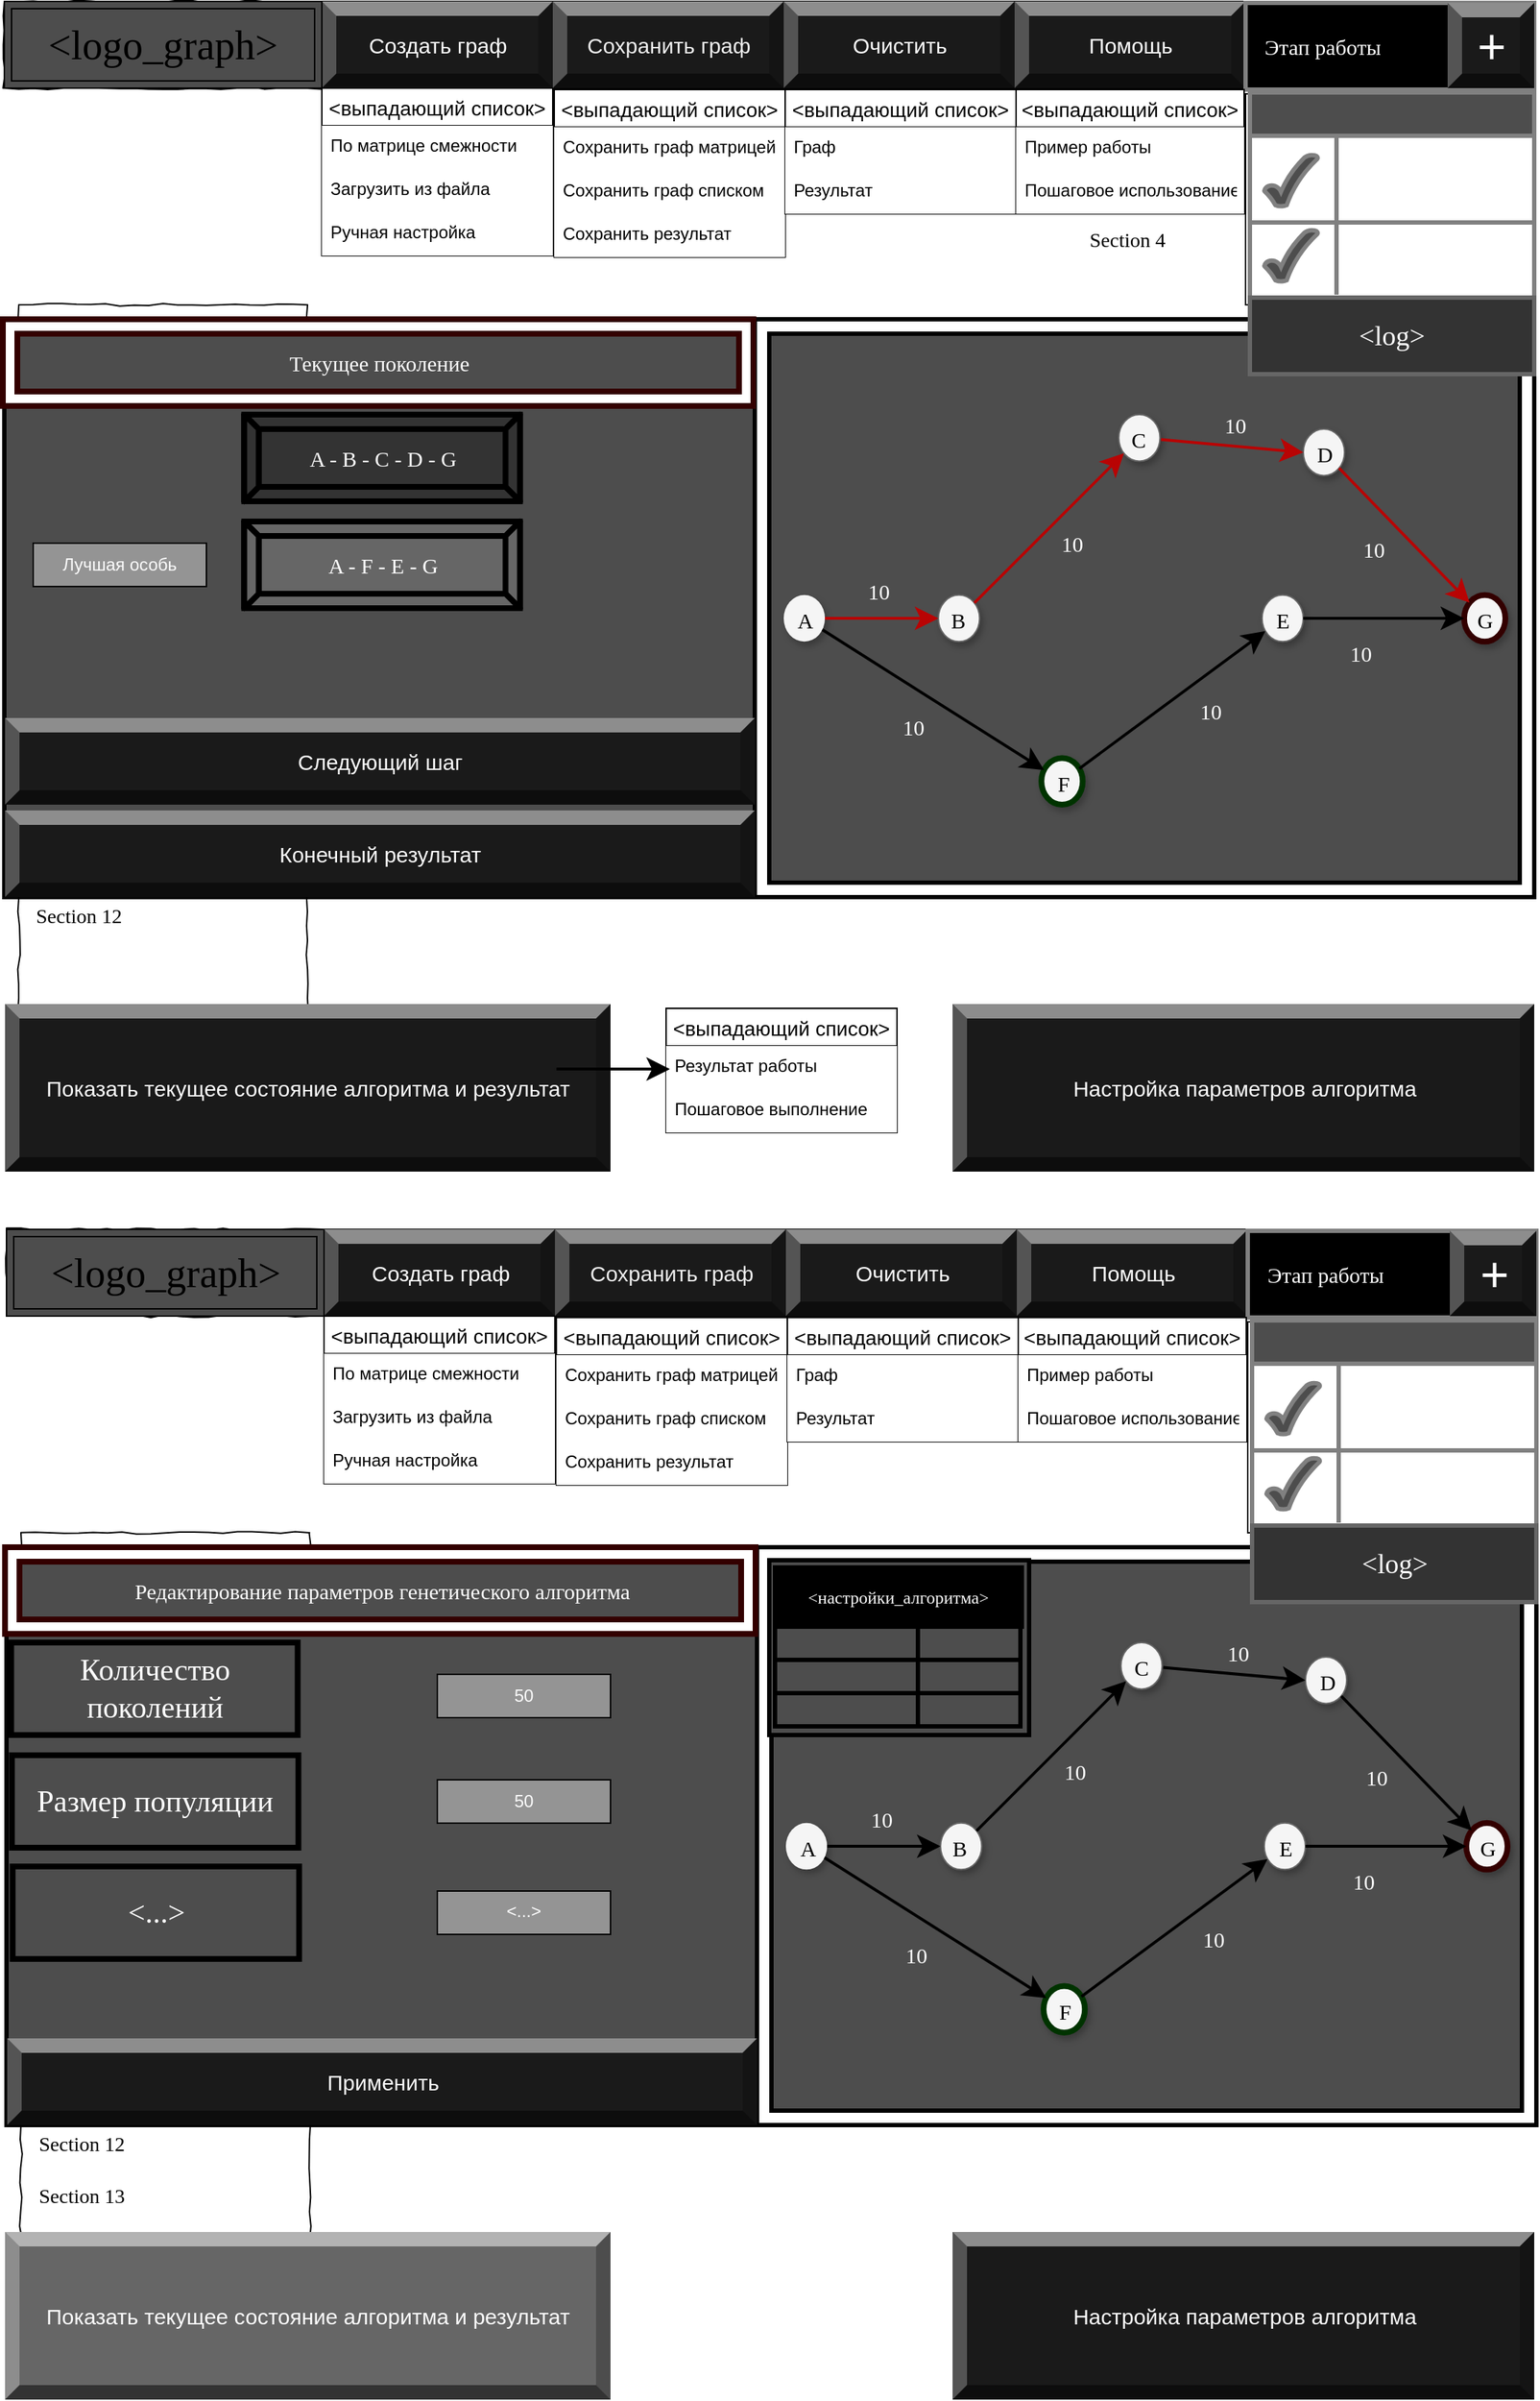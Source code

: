 <mxfile version="20.0.4" type="device"><diagram name="Page-1" id="03018318-947c-dd8e-b7a3-06fadd420f32"><mxGraphModel dx="2503" dy="1063" grid="1" gridSize="10" guides="1" tooltips="1" connect="1" arrows="1" fold="1" page="1" pageScale="1" pageWidth="1100" pageHeight="850" background="#ffffff" math="0" shadow="0"><root><mxCell id="0"/><mxCell id="1" parent="0"/><mxCell id="0KBiound6sa-brZaddbI-3" value="&lt;span style=&quot;background-color: rgb(0, 0, 0);&quot;&gt;&amp;lt;logo_graph&amp;gt;&lt;/span&gt;" style="whiteSpace=wrap;html=1;rounded=0;shadow=0;labelBackgroundColor=none;strokeWidth=1;fontFamily=Verdana;fontSize=28;align=center;comic=1;fillColor=#000000;" parent="1" vertex="1"><mxGeometry x="20" y="20" width="220" height="60" as="geometry"/></mxCell><mxCell id="0KBiound6sa-brZaddbI-4" value="Topic 1" style="text;html=1;points=[];align=left;verticalAlign=top;spacingTop=-4;fontSize=14;fontFamily=Verdana" parent="1" vertex="1"><mxGeometry x="780" y="40" width="60" height="20" as="geometry"/></mxCell><mxCell id="0KBiound6sa-brZaddbI-5" value="Topic 2" style="text;html=1;points=[];align=left;verticalAlign=top;spacingTop=-4;fontSize=14;fontFamily=Verdana" parent="1" vertex="1"><mxGeometry x="860" y="40" width="60" height="20" as="geometry"/></mxCell><mxCell id="0KBiound6sa-brZaddbI-6" value="Topic 3" style="text;html=1;points=[];align=left;verticalAlign=top;spacingTop=-4;fontSize=14;fontFamily=Verdana" parent="1" vertex="1"><mxGeometry x="930" y="40" width="60" height="20" as="geometry"/></mxCell><mxCell id="0KBiound6sa-brZaddbI-7" value="Topic 4" style="text;html=1;points=[];align=left;verticalAlign=top;spacingTop=-4;fontSize=14;fontFamily=Verdana" parent="1" vertex="1"><mxGeometry x="1000" y="40" width="60" height="20" as="geometry"/></mxCell><mxCell id="0KBiound6sa-brZaddbI-8" value="" style="whiteSpace=wrap;html=1;rounded=0;shadow=0;labelBackgroundColor=none;strokeWidth=1;fillColor=none;fontFamily=Verdana;fontSize=12;align=center;comic=1;" parent="1" vertex="1"><mxGeometry x="30" y="230" width="200" height="590" as="geometry"/></mxCell><mxCell id="0KBiound6sa-brZaddbI-9" value="Section 1" style="text;html=1;points=[];align=left;verticalAlign=top;spacingTop=-4;fontSize=14;fontFamily=Verdana" parent="1" vertex="1"><mxGeometry x="330" y="175" width="60" height="20" as="geometry"/></mxCell><mxCell id="0KBiound6sa-brZaddbI-10" value="Section 2" style="text;html=1;points=[];align=left;verticalAlign=top;spacingTop=-4;fontSize=14;fontFamily=Verdana" parent="1" vertex="1"><mxGeometry x="477" y="175" width="60" height="20" as="geometry"/></mxCell><mxCell id="0KBiound6sa-brZaddbI-11" value="Section 4" style="text;html=1;points=[];align=left;verticalAlign=top;spacingTop=-4;fontSize=14;fontFamily=Verdana" parent="1" vertex="1"><mxGeometry x="770" y="175" width="60" height="20" as="geometry"/></mxCell><mxCell id="0KBiound6sa-brZaddbI-12" value="Section 12" style="text;html=1;points=[];align=left;verticalAlign=top;spacingTop=-4;fontSize=14;fontFamily=Verdana" parent="1" vertex="1"><mxGeometry x="40" y="643" width="170" height="20" as="geometry"/></mxCell><mxCell id="0KBiound6sa-brZaddbI-13" value="Section 14" style="text;html=1;points=[];align=left;verticalAlign=top;spacingTop=-4;fontSize=14;fontFamily=Verdana" parent="1" vertex="1"><mxGeometry x="40" y="714" width="170" height="20" as="geometry"/></mxCell><mxCell id="0KBiound6sa-brZaddbI-14" value="Section 15" style="text;html=1;points=[];align=left;verticalAlign=top;spacingTop=-4;fontSize=14;fontFamily=Verdana" parent="1" vertex="1"><mxGeometry x="40" y="750" width="170" height="20" as="geometry"/></mxCell><mxCell id="0KBiound6sa-brZaddbI-15" value="" style="rounded=0;whiteSpace=wrap;html=1;hachureGap=4;" parent="1" vertex="1"><mxGeometry x="880" y="84" width="200" height="146" as="geometry"/></mxCell><mxCell id="0KBiound6sa-brZaddbI-16" value="" style="rounded=0;whiteSpace=wrap;html=1;hachureGap=4;fillColor=#000000;" parent="1" vertex="1"><mxGeometry x="240" y="20" width="840" height="60" as="geometry"/></mxCell><mxCell id="0KBiound6sa-brZaddbI-17" value="&lt;span style=&quot;color: rgba(0, 0, 0, 0); font-family: monospace; font-size: 0px; text-align: start;&quot;&gt;%3CmxGraphModel%3E%3Croot%3E%3CmxCell%20id%3D%220%22%2F%3E%3CmxCell%20id%3D%221%22%20parent%3D%220%22%2F%3E%3CmxCell%20id%3D%222%22%20value%3D%22%22%20style%3D%22rounded%3D0%3BwhiteSpace%3Dwrap%3Bhtml%3D1%3BhachureGap%3D4%3B%22%20vertex%3D%221%22%20parent%3D%221%22%3E%3CmxGeometry%20x%3D%22240%22%20y%3D%2220%22%20width%3D%22160%22%20height%3D%2260%22%20as%3D%22geometry%22%2F%3E%3C%2FmxCell%3E%3C%2Froot%3E%3C%2FmxGraphModel%3E&lt;/span&gt;" style="rounded=0;whiteSpace=wrap;html=1;hachureGap=4;" parent="1" vertex="1"><mxGeometry x="560" y="20" width="160" height="60" as="geometry"/></mxCell><mxCell id="0KBiound6sa-brZaddbI-18" value="&lt;font style=&quot;font-size: 15px;&quot;&gt;Создать граф&lt;/font&gt;" style="labelPosition=center;verticalLabelPosition=middle;align=center;html=1;shape=mxgraph.basic.shaded_button;dx=10;fillColor=#1A1A1A;strokeColor=none;hachureGap=4;labelBackgroundColor=none;fontColor=#FFFFFF;fontSize=15;" parent="1" vertex="1"><mxGeometry x="240" y="20" width="160" height="60" as="geometry"/></mxCell><mxCell id="0KBiound6sa-brZaddbI-19" value="&lt;выпадающий список&gt;" style="swimlane;fontStyle=0;childLayout=stackLayout;horizontal=1;startSize=26;horizontalStack=0;resizeParent=1;resizeParentMax=0;resizeLast=0;collapsible=1;marginBottom=0;align=center;fontSize=14;hachureGap=4;fillColor=default;" parent="1" vertex="1"><mxGeometry x="240" y="80" width="160" height="116" as="geometry"/></mxCell><mxCell id="0KBiound6sa-brZaddbI-20" value="По матрице смежности" style="text;strokeColor=none;fillColor=default;spacingLeft=4;spacingRight=4;overflow=hidden;rotatable=0;points=[[0,0.5],[1,0.5]];portConstraint=eastwest;fontSize=12;hachureGap=4;fontColor=default;labelBackgroundColor=none;labelBorderColor=none;" parent="0KBiound6sa-brZaddbI-19" vertex="1"><mxGeometry y="26" width="160" height="30" as="geometry"/></mxCell><mxCell id="0KBiound6sa-brZaddbI-21" value="Загрузить из файла" style="text;strokeColor=none;fillColor=default;spacingLeft=4;spacingRight=4;overflow=hidden;rotatable=0;points=[[0,0.5],[1,0.5]];portConstraint=eastwest;fontSize=12;hachureGap=4;" parent="0KBiound6sa-brZaddbI-19" vertex="1"><mxGeometry y="56" width="160" height="30" as="geometry"/></mxCell><mxCell id="0KBiound6sa-brZaddbI-22" value="Ручная настройка" style="text;strokeColor=none;fillColor=default;spacingLeft=4;spacingRight=4;overflow=hidden;rotatable=0;points=[[0,0.5],[1,0.5]];portConstraint=eastwest;fontSize=12;hachureGap=4;" parent="0KBiound6sa-brZaddbI-19" vertex="1"><mxGeometry y="86" width="160" height="30" as="geometry"/></mxCell><mxCell id="0KBiound6sa-brZaddbI-23" value="&lt;span style=&quot;color: rgb(240, 240, 240); font-size: 15px;&quot;&gt;Сохранить граф&lt;/span&gt;" style="labelPosition=center;verticalLabelPosition=middle;align=center;html=1;shape=mxgraph.basic.shaded_button;dx=10;fillColor=#1A1A1A;strokeColor=none;hachureGap=4;labelBackgroundColor=none;fontColor=#FFFFFF;fontSize=15;" parent="1" vertex="1"><mxGeometry x="400" y="20" width="160" height="60" as="geometry"/></mxCell><mxCell id="0KBiound6sa-brZaddbI-24" value="&lt;span style=&quot;font-size: 15px;&quot;&gt;Очистить&lt;/span&gt;" style="labelPosition=center;verticalLabelPosition=middle;align=center;html=1;shape=mxgraph.basic.shaded_button;dx=10;fillColor=#1A1A1A;strokeColor=none;hachureGap=4;labelBackgroundColor=none;fontColor=#FFFFFF;" parent="1" vertex="1"><mxGeometry x="560" y="20" width="160" height="60" as="geometry"/></mxCell><mxCell id="0KBiound6sa-brZaddbI-25" value="&lt;font style=&quot;font-size: 15px;&quot;&gt;Помощь&lt;/font&gt;" style="labelPosition=center;verticalLabelPosition=middle;align=center;html=1;shape=mxgraph.basic.shaded_button;dx=10;fillColor=#1A1A1A;strokeColor=none;hachureGap=4;labelBackgroundColor=none;fontColor=#FFFFFF;" parent="1" vertex="1"><mxGeometry x="720" y="20" width="160" height="60" as="geometry"/></mxCell><mxCell id="0KBiound6sa-brZaddbI-26" value="&lt;font face=&quot;Verdana&quot; style=&quot;font-size: 15px;&quot;&gt;&amp;nbsp; &amp;nbsp;Этап работы&lt;/font&gt;" style="rounded=0;whiteSpace=wrap;html=1;labelBackgroundColor=#000000;labelBorderColor=none;hachureGap=4;fontColor=#FFFFFF;fillColor=#000000;strokeWidth=3;strokeColor=#808080;align=left;" parent="1" vertex="1"><mxGeometry x="880" y="21" width="200" height="60" as="geometry"/></mxCell><mxCell id="0KBiound6sa-brZaddbI-27" value="&lt;span style=&quot;font-size: 28px;&quot;&gt;&amp;lt;logo_graph&amp;gt;&lt;/span&gt;" style="shape=ext;margin=3;double=1;whiteSpace=wrap;html=1;align=center;labelBackgroundColor=none;labelBorderColor=none;hachureGap=4;fontFamily=Verdana;fontSize=20;fontColor=#000000;fillColor=#4D4D4D;" parent="1" vertex="1"><mxGeometry x="20" y="20" width="220" height="60" as="geometry"/></mxCell><mxCell id="0KBiound6sa-brZaddbI-28" value="&lt;font style=&quot;font-size: 34px;&quot;&gt;+&lt;/font&gt;" style="labelPosition=center;verticalLabelPosition=middle;align=center;html=1;shape=mxgraph.basic.shaded_button;dx=10;fillColor=#1A1A1A;strokeColor=none;hachureGap=4;labelBackgroundColor=none;fontColor=#FFFFFF;" parent="1" vertex="1"><mxGeometry x="1020" y="21" width="60" height="59" as="geometry"/></mxCell><mxCell id="0KBiound6sa-brZaddbI-29" value="" style="shape=table;startSize=30;container=1;collapsible=1;childLayout=tableLayout;fixedRows=1;rowLines=0;fontStyle=1;align=center;resizeLast=1;labelBackgroundColor=none;labelBorderColor=none;hachureGap=4;fontFamily=Garamond;fontSize=15;fontColor=#000000;strokeColor=#808080;strokeWidth=3;fillColor=#4D4D4D;gradientColor=none;gradientDirection=radial;" parent="1" vertex="1"><mxGeometry x="883" y="83" width="197" height="142" as="geometry"/></mxCell><mxCell id="0KBiound6sa-brZaddbI-30" value="" style="shape=tableRow;horizontal=0;startSize=0;swimlaneHead=0;swimlaneBody=0;fillColor=none;collapsible=0;dropTarget=0;points=[[0,0.5],[1,0.5]];portConstraint=eastwest;top=0;left=0;right=0;bottom=0;labelBackgroundColor=none;labelBorderColor=none;hachureGap=4;fontFamily=Garamond;fontSize=15;fontColor=#000000;strokeColor=#808080;strokeWidth=3;" parent="0KBiound6sa-brZaddbI-29" vertex="1"><mxGeometry y="30" width="197" height="30" as="geometry"/></mxCell><mxCell id="0KBiound6sa-brZaddbI-31" value="" style="shape=partialRectangle;connectable=0;fillColor=none;top=0;left=0;bottom=0;right=0;fontStyle=1;overflow=hidden;labelBackgroundColor=none;labelBorderColor=none;hachureGap=4;fontFamily=Garamond;fontSize=15;fontColor=#000000;strokeColor=#808080;strokeWidth=3;" parent="0KBiound6sa-brZaddbI-30" vertex="1"><mxGeometry width="60" height="30" as="geometry"><mxRectangle width="60" height="30" as="alternateBounds"/></mxGeometry></mxCell><mxCell id="0KBiound6sa-brZaddbI-32" value="Ввод графа" style="shape=partialRectangle;connectable=0;fillColor=none;top=0;left=0;bottom=0;right=0;align=left;spacingLeft=6;fontStyle=0;overflow=hidden;labelBackgroundColor=none;labelBorderColor=none;hachureGap=4;fontFamily=Verdana;fontSize=15;fontColor=#FFFFFF;strokeColor=#808080;strokeWidth=3;" parent="0KBiound6sa-brZaddbI-30" vertex="1"><mxGeometry x="60" width="137" height="30" as="geometry"><mxRectangle width="137" height="30" as="alternateBounds"/></mxGeometry></mxCell><mxCell id="0KBiound6sa-brZaddbI-33" value="" style="shape=tableRow;horizontal=0;startSize=0;swimlaneHead=0;swimlaneBody=0;fillColor=none;collapsible=0;dropTarget=0;points=[[0,0.5],[1,0.5]];portConstraint=eastwest;top=0;left=0;right=0;bottom=1;labelBackgroundColor=none;labelBorderColor=none;hachureGap=4;fontFamily=Garamond;fontSize=15;fontColor=#000000;strokeColor=#808080;strokeWidth=3;" parent="0KBiound6sa-brZaddbI-29" vertex="1"><mxGeometry y="60" width="197" height="30" as="geometry"/></mxCell><mxCell id="0KBiound6sa-brZaddbI-34" value="" style="shape=partialRectangle;connectable=0;fillColor=none;top=0;left=0;bottom=0;right=0;fontStyle=1;overflow=hidden;labelBackgroundColor=none;labelBorderColor=none;hachureGap=4;fontFamily=Garamond;fontSize=15;fontColor=#000000;strokeColor=#808080;strokeWidth=3;" parent="0KBiound6sa-brZaddbI-33" vertex="1"><mxGeometry width="60" height="30" as="geometry"><mxRectangle width="60" height="30" as="alternateBounds"/></mxGeometry></mxCell><mxCell id="0KBiound6sa-brZaddbI-35" value="" style="shape=partialRectangle;connectable=0;fillColor=none;top=0;left=0;bottom=0;right=0;align=left;spacingLeft=6;fontStyle=5;overflow=hidden;labelBackgroundColor=none;labelBorderColor=none;hachureGap=4;fontFamily=Garamond;fontSize=15;fontColor=#000000;strokeColor=#808080;strokeWidth=3;" parent="0KBiound6sa-brZaddbI-33" vertex="1"><mxGeometry x="60" width="137" height="30" as="geometry"><mxRectangle width="137" height="30" as="alternateBounds"/></mxGeometry></mxCell><mxCell id="0KBiound6sa-brZaddbI-36" value="" style="shape=tableRow;horizontal=0;startSize=0;swimlaneHead=0;swimlaneBody=0;fillColor=none;collapsible=0;dropTarget=0;points=[[0,0.5],[1,0.5]];portConstraint=eastwest;top=0;left=0;right=0;bottom=0;labelBackgroundColor=none;labelBorderColor=none;hachureGap=4;fontFamily=Garamond;fontSize=15;fontColor=#000000;strokeColor=#808080;strokeWidth=3;" parent="0KBiound6sa-brZaddbI-29" vertex="1"><mxGeometry y="90" width="197" height="20" as="geometry"/></mxCell><mxCell id="0KBiound6sa-brZaddbI-37" value="" style="shape=partialRectangle;connectable=0;fillColor=none;top=0;left=0;bottom=0;right=0;editable=1;overflow=hidden;labelBackgroundColor=none;labelBorderColor=none;hachureGap=4;fontFamily=Garamond;fontSize=15;fontColor=#000000;strokeColor=#808080;strokeWidth=3;" parent="0KBiound6sa-brZaddbI-36" vertex="1"><mxGeometry width="60" height="20" as="geometry"><mxRectangle width="60" height="20" as="alternateBounds"/></mxGeometry></mxCell><mxCell id="0KBiound6sa-brZaddbI-38" value="Получение &#10;результата" style="shape=partialRectangle;connectable=0;fillColor=none;top=0;left=0;bottom=0;right=0;align=left;spacingLeft=6;overflow=hidden;labelBackgroundColor=none;labelBorderColor=none;hachureGap=4;fontFamily=Verdana;fontSize=15;fontColor=#FFFFFF;strokeColor=#808080;strokeWidth=3;" parent="0KBiound6sa-brZaddbI-36" vertex="1"><mxGeometry x="60" width="137" height="20" as="geometry"><mxRectangle width="137" height="20" as="alternateBounds"/></mxGeometry></mxCell><mxCell id="0KBiound6sa-brZaddbI-39" value="" style="shape=tableRow;horizontal=0;startSize=0;swimlaneHead=0;swimlaneBody=0;fillColor=none;collapsible=0;dropTarget=0;points=[[0,0.5],[1,0.5]];portConstraint=eastwest;top=0;left=0;right=0;bottom=0;labelBackgroundColor=none;labelBorderColor=none;hachureGap=4;fontFamily=Garamond;fontSize=15;fontColor=#000000;strokeColor=#808080;strokeWidth=3;" parent="0KBiound6sa-brZaddbI-29" vertex="1"><mxGeometry y="110" width="197" height="30" as="geometry"/></mxCell><mxCell id="0KBiound6sa-brZaddbI-40" value="" style="shape=partialRectangle;connectable=0;fillColor=none;top=0;left=0;bottom=0;right=0;editable=1;overflow=hidden;labelBackgroundColor=none;labelBorderColor=none;hachureGap=4;fontFamily=Garamond;fontSize=15;fontColor=#000000;strokeColor=#808080;strokeWidth=3;" parent="0KBiound6sa-brZaddbI-39" vertex="1"><mxGeometry width="60" height="30" as="geometry"><mxRectangle width="60" height="30" as="alternateBounds"/></mxGeometry></mxCell><mxCell id="0KBiound6sa-brZaddbI-41" value="результата" style="shape=partialRectangle;connectable=0;fillColor=none;top=0;left=0;bottom=0;right=0;align=left;spacingLeft=6;overflow=hidden;labelBackgroundColor=none;labelBorderColor=none;hachureGap=4;fontFamily=Verdana;fontSize=15;fontColor=#FFFFFF;strokeColor=#808080;strokeWidth=3;" parent="0KBiound6sa-brZaddbI-39" vertex="1"><mxGeometry x="60" width="137" height="30" as="geometry"><mxRectangle width="137" height="30" as="alternateBounds"/></mxGeometry></mxCell><mxCell id="0KBiound6sa-brZaddbI-42" value="" style="verticalLabelPosition=bottom;verticalAlign=top;html=1;shape=mxgraph.basic.tick;labelBackgroundColor=none;labelBorderColor=none;hachureGap=4;fontFamily=Verdana;fontSize=15;fontColor=#FFFFFF;strokeColor=#808080;strokeWidth=3;fillColor=#4D4D4D;gradientColor=none;gradientDirection=radial;" parent="1" vertex="1"><mxGeometry x="893" y="126" width="37" height="36" as="geometry"/></mxCell><mxCell id="0KBiound6sa-brZaddbI-43" value="" style="verticalLabelPosition=bottom;verticalAlign=top;html=1;shape=mxgraph.basic.tick;labelBackgroundColor=none;labelBorderColor=none;hachureGap=4;fontFamily=Verdana;fontSize=15;fontColor=#FFFFFF;strokeColor=#808080;strokeWidth=3;fillColor=#4D4D4D;gradientColor=none;gradientDirection=radial;" parent="1" vertex="1"><mxGeometry x="893" y="178" width="37" height="36" as="geometry"/></mxCell><mxCell id="0KBiound6sa-brZaddbI-44" value="" style="rounded=0;whiteSpace=wrap;html=1;labelBackgroundColor=none;labelBorderColor=none;hachureGap=4;fontFamily=Verdana;fontSize=15;fontColor=#FFFFFF;strokeColor=#000000;strokeWidth=3;fillColor=#4D4D4D;gradientColor=none;gradientDirection=radial;" parent="1" vertex="1"><mxGeometry x="20" y="240" width="520" height="400" as="geometry"/></mxCell><mxCell id="0KBiound6sa-brZaddbI-45" value="" style="rounded=0;whiteSpace=wrap;html=1;labelBackgroundColor=none;labelBorderColor=none;hachureGap=4;fontFamily=Verdana;fontSize=15;fontColor=#FFFFFF;strokeColor=default;strokeWidth=3;fillColor=#4D4D4D;gradientColor=none;gradientDirection=radial;" parent="1" vertex="1"><mxGeometry x="540" y="240" width="540" height="400" as="geometry"/></mxCell><mxCell id="0KBiound6sa-brZaddbI-46" value="" style="verticalLabelPosition=bottom;verticalAlign=top;html=1;shape=mxgraph.basic.frame;dx=10;labelBackgroundColor=none;labelBorderColor=none;hachureGap=4;fontFamily=Verdana;fontSize=15;fontColor=#FFFFFF;strokeColor=#000000;strokeWidth=3;fillColor=#FFFFFF;gradientColor=none;gradientDirection=radial;" parent="1" vertex="1"><mxGeometry x="540" y="240" width="540" height="400" as="geometry"/></mxCell><mxCell id="0KBiound6sa-brZaddbI-47" value="" style="group;strokeColor=none;" parent="1" connectable="0" vertex="1"><mxGeometry x="560" y="306" width="501.43" height="270" as="geometry"/></mxCell><mxCell id="0KBiound6sa-brZaddbI-48" value="" style="ellipse;whiteSpace=wrap;html=1;rounded=0;shadow=1;strokeColor=none;strokeWidth=4;fontSize=30;align=center;fillColor=#f5f5f5;" parent="0KBiound6sa-brZaddbI-47" vertex="1"><mxGeometry y="124.925" width="28.571" height="32.239" as="geometry"/></mxCell><mxCell id="0KBiound6sa-brZaddbI-49" value="" style="ellipse;whiteSpace=wrap;html=1;rounded=0;shadow=1;strokeColor=#666666;strokeWidth=1;fontSize=30;align=center;fillColor=#f5f5f5;" parent="0KBiound6sa-brZaddbI-47" vertex="1"><mxGeometry x="107.143" y="124.925" width="28.571" height="32.239" as="geometry"/></mxCell><mxCell id="0KBiound6sa-brZaddbI-50" value="" style="ellipse;whiteSpace=wrap;html=1;rounded=0;shadow=1;strokeColor=#003300;strokeWidth=4;fontSize=30;align=center;fillColor=#f5f5f5;" parent="0KBiound6sa-brZaddbI-47" vertex="1"><mxGeometry x="178.571" y="237.761" width="28.571" height="32.239" as="geometry"/></mxCell><mxCell id="0KBiound6sa-brZaddbI-51" style="edgeStyle=none;curved=1;html=1;startSize=10;endFill=1;endSize=10;strokeWidth=2;fontSize=12;" parent="0KBiound6sa-brZaddbI-47" source="0KBiound6sa-brZaddbI-48" target="0KBiound6sa-brZaddbI-50" edge="1"><mxGeometry relative="1" as="geometry"/></mxCell><mxCell id="0KBiound6sa-brZaddbI-52" value="" style="ellipse;whiteSpace=wrap;html=1;rounded=0;shadow=1;strokeColor=#666666;strokeWidth=1;fontSize=30;align=center;fillColor=#f5f5f5;" parent="0KBiound6sa-brZaddbI-47" vertex="1"><mxGeometry x="331.427" y="124.925" width="28.571" height="32.239" as="geometry"/></mxCell><mxCell id="0KBiound6sa-brZaddbI-53" style="edgeStyle=none;curved=1;html=1;startSize=10;endFill=1;endSize=10;strokeWidth=2;fontSize=12;" parent="0KBiound6sa-brZaddbI-47" source="0KBiound6sa-brZaddbI-50" target="0KBiound6sa-brZaddbI-52" edge="1"><mxGeometry relative="1" as="geometry"/></mxCell><mxCell id="0KBiound6sa-brZaddbI-54" value="" style="ellipse;whiteSpace=wrap;html=1;rounded=0;shadow=1;strokeColor=#666666;strokeWidth=1;fontSize=30;align=center;fillColor=#f5f5f5;" parent="0KBiound6sa-brZaddbI-47" vertex="1"><mxGeometry x="232.143" width="28.571" height="32.239" as="geometry"/></mxCell><mxCell id="0KBiound6sa-brZaddbI-55" style="edgeStyle=none;curved=1;html=1;startSize=10;endFill=1;endSize=10;strokeWidth=2;fontSize=12;strokeColor=#B80404;" parent="0KBiound6sa-brZaddbI-47" source="0KBiound6sa-brZaddbI-49" target="0KBiound6sa-brZaddbI-54" edge="1"><mxGeometry relative="1" as="geometry"/></mxCell><mxCell id="0KBiound6sa-brZaddbI-56" value="" style="ellipse;whiteSpace=wrap;html=1;rounded=0;shadow=1;strokeColor=#666666;strokeWidth=1;fontSize=30;align=center;fillColor=#f5f5f5;" parent="0KBiound6sa-brZaddbI-47" vertex="1"><mxGeometry x="359.996" y="10" width="28.571" height="32.239" as="geometry"/></mxCell><mxCell id="0KBiound6sa-brZaddbI-57" value="" style="ellipse;whiteSpace=wrap;html=1;rounded=0;shadow=1;strokeColor=#330000;strokeWidth=4;fontSize=30;align=center;fillColor=#f5f5f5;" parent="0KBiound6sa-brZaddbI-47" vertex="1"><mxGeometry x="471.429" y="124.925" width="28.571" height="32.239" as="geometry"/></mxCell><mxCell id="0KBiound6sa-brZaddbI-58" style="edgeStyle=none;curved=1;html=1;startSize=10;endFill=1;endSize=10;strokeWidth=2;fontSize=12;" parent="0KBiound6sa-brZaddbI-47" source="0KBiound6sa-brZaddbI-52" target="0KBiound6sa-brZaddbI-57" edge="1"><mxGeometry relative="1" as="geometry"/></mxCell><mxCell id="0KBiound6sa-brZaddbI-59" style="edgeStyle=none;curved=1;html=1;startSize=10;endFill=1;endSize=10;strokeWidth=2;fontSize=12;strokeColor=#B80404;" parent="0KBiound6sa-brZaddbI-47" source="0KBiound6sa-brZaddbI-56" target="0KBiound6sa-brZaddbI-57" edge="1"><mxGeometry relative="1" as="geometry"/></mxCell><mxCell id="0KBiound6sa-brZaddbI-60" style="edgeStyle=none;curved=1;html=1;startSize=10;endFill=1;endSize=10;strokeWidth=2;fontSize=12;entryX=0;entryY=0.5;entryDx=0;entryDy=0;exitX=1;exitY=0.5;exitDx=0;exitDy=0;strokeColor=#B80404;" parent="0KBiound6sa-brZaddbI-47" source="0KBiound6sa-brZaddbI-48" target="0KBiound6sa-brZaddbI-49" edge="1"><mxGeometry relative="1" as="geometry"><mxPoint x="32.1" y="135.783" as="sourcePoint"/><mxPoint x="135.717" y="32.241" as="targetPoint"/></mxGeometry></mxCell><mxCell id="0KBiound6sa-brZaddbI-62" value="10" style="text;strokeColor=none;fillColor=none;html=1;align=center;verticalAlign=middle;whiteSpace=wrap;rounded=0;labelBackgroundColor=none;labelBorderColor=none;hachureGap=4;fontFamily=Verdana;fontSize=15;fontColor=#FFFFFF;" parent="0KBiound6sa-brZaddbI-47" vertex="1"><mxGeometry x="46" y="106.93" width="40" height="30" as="geometry"/></mxCell><mxCell id="0KBiound6sa-brZaddbI-63" value="10" style="text;strokeColor=none;fillColor=none;html=1;align=center;verticalAlign=middle;whiteSpace=wrap;rounded=0;labelBackgroundColor=none;labelBorderColor=none;hachureGap=4;fontFamily=Verdana;fontSize=15;fontColor=#FFFFFF;" parent="0KBiound6sa-brZaddbI-47" vertex="1"><mxGeometry x="180" y="74" width="40" height="30" as="geometry"/></mxCell><mxCell id="0KBiound6sa-brZaddbI-64" value="10" style="text;strokeColor=none;fillColor=none;html=1;align=center;verticalAlign=middle;whiteSpace=wrap;rounded=0;labelBackgroundColor=none;labelBorderColor=none;hachureGap=4;fontFamily=Verdana;fontSize=15;fontColor=#FFFFFF;" parent="0KBiound6sa-brZaddbI-47" vertex="1"><mxGeometry x="276" y="190" width="40" height="30" as="geometry"/></mxCell><mxCell id="0KBiound6sa-brZaddbI-65" value="10" style="text;strokeColor=none;fillColor=none;html=1;align=center;verticalAlign=middle;whiteSpace=wrap;rounded=0;labelBackgroundColor=none;labelBorderColor=none;hachureGap=4;fontFamily=Verdana;fontSize=15;fontColor=#FFFFFF;" parent="0KBiound6sa-brZaddbI-47" vertex="1"><mxGeometry x="380" y="150" width="40" height="30" as="geometry"/></mxCell><mxCell id="0KBiound6sa-brZaddbI-66" value="A" style="text;strokeColor=none;fillColor=none;html=1;align=center;verticalAlign=middle;whiteSpace=wrap;rounded=0;labelBackgroundColor=none;labelBorderColor=none;hachureGap=4;fontFamily=Verdana;fontSize=15;fontColor=#000000;" parent="0KBiound6sa-brZaddbI-47" vertex="1"><mxGeometry y="127.16" width="30" height="30" as="geometry"/></mxCell><mxCell id="0KBiound6sa-brZaddbI-67" value="B" style="text;strokeColor=none;fillColor=none;html=1;align=center;verticalAlign=middle;whiteSpace=wrap;rounded=0;labelBackgroundColor=none;labelBorderColor=none;hachureGap=4;fontFamily=Verdana;fontSize=15;fontColor=#000000;" parent="0KBiound6sa-brZaddbI-47" vertex="1"><mxGeometry x="105.71" y="127.16" width="30" height="30" as="geometry"/></mxCell><mxCell id="0KBiound6sa-brZaddbI-68" value="C" style="text;strokeColor=none;fillColor=none;html=1;align=center;verticalAlign=middle;whiteSpace=wrap;rounded=0;labelBackgroundColor=none;labelBorderColor=none;hachureGap=4;fontFamily=Verdana;fontSize=15;fontColor=#000000;" parent="0KBiound6sa-brZaddbI-47" vertex="1"><mxGeometry x="231.43" y="2.24" width="30" height="30" as="geometry"/></mxCell><mxCell id="0KBiound6sa-brZaddbI-69" value="D" style="text;strokeColor=none;fillColor=none;html=1;align=center;verticalAlign=middle;whiteSpace=wrap;rounded=0;labelBackgroundColor=none;labelBorderColor=none;hachureGap=4;fontFamily=Verdana;fontSize=15;fontColor=#000000;" parent="0KBiound6sa-brZaddbI-47" vertex="1"><mxGeometry x="360" y="12.24" width="30" height="30" as="geometry"/></mxCell><mxCell id="0KBiound6sa-brZaddbI-70" value="E" style="text;strokeColor=none;fillColor=none;html=1;align=center;verticalAlign=middle;whiteSpace=wrap;rounded=0;labelBackgroundColor=none;labelBorderColor=none;hachureGap=4;fontFamily=Verdana;fontSize=15;fontColor=#000000;" parent="0KBiound6sa-brZaddbI-47" vertex="1"><mxGeometry x="331.43" y="127.16" width="30" height="30" as="geometry"/></mxCell><mxCell id="0KBiound6sa-brZaddbI-71" value="F" style="text;strokeColor=none;fillColor=none;html=1;align=center;verticalAlign=middle;whiteSpace=wrap;rounded=0;labelBackgroundColor=none;labelBorderColor=none;hachureGap=4;fontFamily=Verdana;fontSize=15;fontColor=#000000;" parent="0KBiound6sa-brZaddbI-47" vertex="1"><mxGeometry x="178.57" y="240" width="30" height="30" as="geometry"/></mxCell><mxCell id="0KBiound6sa-brZaddbI-72" value="G" style="text;strokeColor=none;fillColor=none;html=1;align=center;verticalAlign=middle;whiteSpace=wrap;rounded=0;labelBackgroundColor=none;labelBorderColor=none;hachureGap=4;fontFamily=Verdana;fontSize=15;fontColor=#000000;" parent="0KBiound6sa-brZaddbI-47" vertex="1"><mxGeometry x="471.43" y="127.16" width="30" height="30" as="geometry"/></mxCell><mxCell id="0KBiound6sa-brZaddbI-73" style="edgeStyle=none;curved=1;html=1;startSize=10;endFill=1;endSize=10;strokeWidth=2;fontSize=12;entryX=0;entryY=0.5;entryDx=0;entryDy=0;exitX=1;exitY=0.5;exitDx=0;exitDy=0;strokeColor=#B80404;" parent="0KBiound6sa-brZaddbI-47" source="0KBiound6sa-brZaddbI-68" target="0KBiound6sa-brZaddbI-56" edge="1"><mxGeometry relative="1" as="geometry"><mxPoint x="256.38" y="37.543" as="sourcePoint"/><mxPoint x="359.997" y="-65.999" as="targetPoint"/></mxGeometry></mxCell><mxCell id="0KBiound6sa-brZaddbI-75" value="10" style="text;strokeColor=none;fillColor=none;html=1;align=center;verticalAlign=middle;whiteSpace=wrap;rounded=0;labelBackgroundColor=none;labelBorderColor=none;hachureGap=4;fontFamily=Verdana;fontSize=15;fontColor=#FFFFFF;" parent="1" vertex="1"><mxGeometry x="853" y="298" width="40" height="30" as="geometry"/></mxCell><mxCell id="0KBiound6sa-brZaddbI-76" value="10" style="text;strokeColor=none;fillColor=none;html=1;align=center;verticalAlign=middle;whiteSpace=wrap;rounded=0;labelBackgroundColor=none;labelBorderColor=none;hachureGap=4;fontFamily=Verdana;fontSize=15;fontColor=#FFFFFF;" parent="1" vertex="1"><mxGeometry x="949" y="384" width="40" height="30" as="geometry"/></mxCell><mxCell id="0KBiound6sa-brZaddbI-77" value="10" style="text;strokeColor=none;fillColor=none;html=1;align=center;verticalAlign=middle;whiteSpace=wrap;rounded=0;labelBackgroundColor=none;labelBorderColor=none;hachureGap=4;fontFamily=Verdana;fontSize=15;fontColor=#FFFFFF;" parent="1" vertex="1"><mxGeometry x="630" y="507" width="40" height="30" as="geometry"/></mxCell><mxCell id="0KBiound6sa-brZaddbI-78" value="" style="verticalLabelPosition=bottom;verticalAlign=top;html=1;shape=mxgraph.basic.frame;dx=10;labelBackgroundColor=none;labelBorderColor=none;hachureGap=4;fontFamily=Verdana;fontSize=15;fontColor=#000000;strokeColor=#330000;strokeWidth=4;fillColor=#FFFFFF;gradientColor=none;gradientDirection=radial;" parent="1" vertex="1"><mxGeometry x="19" y="240" width="520" height="60" as="geometry"/></mxCell><mxCell id="0KBiound6sa-brZaddbI-79" value="&lt;font color=&quot;#ffffff&quot;&gt;Текущее поколение&lt;/font&gt;" style="text;strokeColor=none;fillColor=none;html=1;align=center;verticalAlign=middle;whiteSpace=wrap;rounded=0;labelBackgroundColor=none;labelBorderColor=none;hachureGap=4;fontFamily=Verdana;fontSize=15;fontColor=#000000;" parent="1" vertex="1"><mxGeometry x="30" y="255" width="500" height="30" as="geometry"/></mxCell><mxCell id="0KBiound6sa-brZaddbI-80" value="A - B - C - D - G" style="labelPosition=center;verticalLabelPosition=middle;align=center;html=1;shape=mxgraph.basic.button;dx=10;labelBackgroundColor=none;labelBorderColor=none;hachureGap=4;fontFamily=Verdana;fontSize=15;fontColor=#FFFFFF;strokeColor=#000000;strokeWidth=4;fillColor=#333333;gradientColor=none;gradientDirection=radial;" parent="1" vertex="1"><mxGeometry x="186.25" y="306" width="191" height="60" as="geometry"/></mxCell><mxCell id="0KBiound6sa-brZaddbI-81" value="A - F - E - G" style="labelPosition=center;verticalLabelPosition=middle;align=center;html=1;shape=mxgraph.basic.button;dx=10;labelBackgroundColor=none;labelBorderColor=none;hachureGap=4;fontFamily=Verdana;fontSize=15;fontColor=#FFFFFF;strokeColor=#000000;strokeWidth=4;fillColor=#666666;gradientColor=none;gradientDirection=radial;" parent="1" vertex="1"><mxGeometry x="186.25" y="380" width="191" height="60" as="geometry"/></mxCell><mxCell id="0KBiound6sa-brZaddbI-96" value="&lt;span style=&quot;font-size: 15px;&quot;&gt;Конечный результат&lt;/span&gt;" style="labelPosition=center;verticalLabelPosition=middle;align=center;html=1;shape=mxgraph.basic.shaded_button;dx=10;fillColor=#1A1A1A;strokeColor=none;hachureGap=4;labelBackgroundColor=none;fontColor=#FFFFFF;" parent="1" vertex="1"><mxGeometry x="20.5" y="580" width="519.5" height="60" as="geometry"/></mxCell><mxCell id="0KBiound6sa-brZaddbI-180" value="&amp;lt;log&amp;gt;" style="rounded=0;whiteSpace=wrap;html=1;labelBackgroundColor=none;labelBorderColor=none;hachureGap=4;fontFamily=Verdana;fontSize=19;fontColor=#FFFFFF;strokeColor=#666666;strokeWidth=3;fillColor=#333333;gradientColor=none;gradientDirection=radial;" parent="1" vertex="1"><mxGeometry x="883" y="225" width="197" height="53" as="geometry"/></mxCell><mxCell id="0KBiound6sa-brZaddbI-182" value="&lt;выпадающий список&gt;" style="swimlane;fontStyle=0;childLayout=stackLayout;horizontal=1;startSize=26;horizontalStack=0;resizeParent=1;resizeParentMax=0;resizeLast=0;collapsible=1;marginBottom=0;align=center;fontSize=14;hachureGap=4;fillColor=default;" parent="1" vertex="1"><mxGeometry x="401" y="81" width="160" height="116" as="geometry"/></mxCell><mxCell id="0KBiound6sa-brZaddbI-183" value="Сохранить граф матрицей" style="text;strokeColor=none;fillColor=default;spacingLeft=4;spacingRight=4;overflow=hidden;rotatable=0;points=[[0,0.5],[1,0.5]];portConstraint=eastwest;fontSize=12;hachureGap=4;fontColor=default;labelBackgroundColor=none;labelBorderColor=none;" parent="0KBiound6sa-brZaddbI-182" vertex="1"><mxGeometry y="26" width="160" height="30" as="geometry"/></mxCell><mxCell id="0KBiound6sa-brZaddbI-184" value="Сохранить граф списком" style="text;strokeColor=none;fillColor=default;spacingLeft=4;spacingRight=4;overflow=hidden;rotatable=0;points=[[0,0.5],[1,0.5]];portConstraint=eastwest;fontSize=12;hachureGap=4;" parent="0KBiound6sa-brZaddbI-182" vertex="1"><mxGeometry y="56" width="160" height="30" as="geometry"/></mxCell><mxCell id="0KBiound6sa-brZaddbI-185" value="Сохранить результат " style="text;strokeColor=none;fillColor=default;spacingLeft=4;spacingRight=4;overflow=hidden;rotatable=0;points=[[0,0.5],[1,0.5]];portConstraint=eastwest;fontSize=12;hachureGap=4;" parent="0KBiound6sa-brZaddbI-182" vertex="1"><mxGeometry y="86" width="160" height="30" as="geometry"/></mxCell><mxCell id="0KBiound6sa-brZaddbI-186" value="&lt;выпадающий список&gt;" style="swimlane;fontStyle=0;childLayout=stackLayout;horizontal=1;startSize=26;horizontalStack=0;resizeParent=1;resizeParentMax=0;resizeLast=0;collapsible=1;marginBottom=0;align=center;fontSize=14;hachureGap=4;fillColor=default;" parent="1" vertex="1"><mxGeometry x="561" y="81" width="160" height="86" as="geometry"/></mxCell><mxCell id="0KBiound6sa-brZaddbI-187" value="Граф" style="text;strokeColor=none;fillColor=default;spacingLeft=4;spacingRight=4;overflow=hidden;rotatable=0;points=[[0,0.5],[1,0.5]];portConstraint=eastwest;fontSize=12;hachureGap=4;fontColor=default;labelBackgroundColor=none;labelBorderColor=none;" parent="0KBiound6sa-brZaddbI-186" vertex="1"><mxGeometry y="26" width="160" height="30" as="geometry"/></mxCell><mxCell id="0KBiound6sa-brZaddbI-188" value="Результат" style="text;strokeColor=none;fillColor=default;spacingLeft=4;spacingRight=4;overflow=hidden;rotatable=0;points=[[0,0.5],[1,0.5]];portConstraint=eastwest;fontSize=12;hachureGap=4;" parent="0KBiound6sa-brZaddbI-186" vertex="1"><mxGeometry y="56" width="160" height="30" as="geometry"/></mxCell><mxCell id="0KBiound6sa-brZaddbI-189" value="&lt;выпадающий список&gt;" style="swimlane;fontStyle=0;childLayout=stackLayout;horizontal=1;startSize=26;horizontalStack=0;resizeParent=1;resizeParentMax=0;resizeLast=0;collapsible=1;marginBottom=0;align=center;fontSize=14;hachureGap=4;fillColor=default;" parent="1" vertex="1"><mxGeometry x="721" y="81" width="158" height="86" as="geometry"/></mxCell><mxCell id="0KBiound6sa-brZaddbI-190" value="Пример работы" style="text;strokeColor=none;fillColor=default;spacingLeft=4;spacingRight=4;overflow=hidden;rotatable=0;points=[[0,0.5],[1,0.5]];portConstraint=eastwest;fontSize=12;hachureGap=4;fontColor=default;labelBackgroundColor=none;labelBorderColor=none;" parent="0KBiound6sa-brZaddbI-189" vertex="1"><mxGeometry y="26" width="158" height="30" as="geometry"/></mxCell><mxCell id="0KBiound6sa-brZaddbI-191" value="Пошаговое использование " style="text;strokeColor=none;fillColor=default;spacingLeft=4;spacingRight=4;overflow=hidden;rotatable=0;points=[[0,0.5],[1,0.5]];portConstraint=eastwest;fontSize=12;hachureGap=4;" parent="0KBiound6sa-brZaddbI-189" vertex="1"><mxGeometry y="56" width="158" height="30" as="geometry"/></mxCell><mxCell id="0KBiound6sa-brZaddbI-206" value="&lt;span style=&quot;background-color: rgb(0, 0, 0);&quot;&gt;&amp;lt;logo_graph&amp;gt;&lt;/span&gt;" style="whiteSpace=wrap;html=1;rounded=0;shadow=0;labelBackgroundColor=none;strokeWidth=1;fontFamily=Verdana;fontSize=28;align=center;comic=1;fillColor=#000000;" parent="1" vertex="1"><mxGeometry x="21.5" y="870" width="220" height="60" as="geometry"/></mxCell><mxCell id="0KBiound6sa-brZaddbI-207" value="Topic 1" style="text;html=1;points=[];align=left;verticalAlign=top;spacingTop=-4;fontSize=14;fontFamily=Verdana" parent="1" vertex="1"><mxGeometry x="781.5" y="890" width="60" height="20" as="geometry"/></mxCell><mxCell id="0KBiound6sa-brZaddbI-208" value="Topic 2" style="text;html=1;points=[];align=left;verticalAlign=top;spacingTop=-4;fontSize=14;fontFamily=Verdana" parent="1" vertex="1"><mxGeometry x="861.5" y="890" width="60" height="20" as="geometry"/></mxCell><mxCell id="0KBiound6sa-brZaddbI-209" value="Topic 3" style="text;html=1;points=[];align=left;verticalAlign=top;spacingTop=-4;fontSize=14;fontFamily=Verdana" parent="1" vertex="1"><mxGeometry x="931.5" y="890" width="60" height="20" as="geometry"/></mxCell><mxCell id="0KBiound6sa-brZaddbI-210" value="Topic 4" style="text;html=1;points=[];align=left;verticalAlign=top;spacingTop=-4;fontSize=14;fontFamily=Verdana" parent="1" vertex="1"><mxGeometry x="1001.5" y="890" width="60" height="20" as="geometry"/></mxCell><mxCell id="0KBiound6sa-brZaddbI-211" value="" style="whiteSpace=wrap;html=1;rounded=0;shadow=0;labelBackgroundColor=none;strokeWidth=1;fillColor=none;fontFamily=Verdana;fontSize=12;align=center;comic=1;" parent="1" vertex="1"><mxGeometry x="31.5" y="1080" width="200" height="590" as="geometry"/></mxCell><mxCell id="0KBiound6sa-brZaddbI-212" value="Section 1" style="text;html=1;points=[];align=left;verticalAlign=top;spacingTop=-4;fontSize=14;fontFamily=Verdana" parent="1" vertex="1"><mxGeometry x="331.5" y="1025" width="60" height="20" as="geometry"/></mxCell><mxCell id="0KBiound6sa-brZaddbI-213" value="Section 2" style="text;html=1;points=[];align=left;verticalAlign=top;spacingTop=-4;fontSize=14;fontFamily=Verdana" parent="1" vertex="1"><mxGeometry x="478.5" y="1025" width="60" height="20" as="geometry"/></mxCell><mxCell id="0KBiound6sa-brZaddbI-215" value="Section 12" style="text;html=1;points=[];align=left;verticalAlign=top;spacingTop=-4;fontSize=14;fontFamily=Verdana" parent="1" vertex="1"><mxGeometry x="41.5" y="1493" width="170" height="20" as="geometry"/></mxCell><mxCell id="0KBiound6sa-brZaddbI-216" value="Section 13" style="text;html=1;points=[];align=left;verticalAlign=top;spacingTop=-4;fontSize=14;fontFamily=Verdana" parent="1" vertex="1"><mxGeometry x="41.5" y="1529" width="170" height="20" as="geometry"/></mxCell><mxCell id="0KBiound6sa-brZaddbI-217" value="Section 14" style="text;html=1;points=[];align=left;verticalAlign=top;spacingTop=-4;fontSize=14;fontFamily=Verdana" parent="1" vertex="1"><mxGeometry x="41.5" y="1564" width="170" height="20" as="geometry"/></mxCell><mxCell id="0KBiound6sa-brZaddbI-218" value="Section 15" style="text;html=1;points=[];align=left;verticalAlign=top;spacingTop=-4;fontSize=14;fontFamily=Verdana" parent="1" vertex="1"><mxGeometry x="41.5" y="1600" width="170" height="20" as="geometry"/></mxCell><mxCell id="0KBiound6sa-brZaddbI-219" value="" style="rounded=0;whiteSpace=wrap;html=1;hachureGap=4;" parent="1" vertex="1"><mxGeometry x="881.5" y="934" width="200" height="146" as="geometry"/></mxCell><mxCell id="0KBiound6sa-brZaddbI-220" value="" style="rounded=0;whiteSpace=wrap;html=1;hachureGap=4;fillColor=#000000;" parent="1" vertex="1"><mxGeometry x="241.5" y="870" width="840" height="60" as="geometry"/></mxCell><mxCell id="0KBiound6sa-brZaddbI-221" value="&lt;span style=&quot;color: rgba(0, 0, 0, 0); font-family: monospace; font-size: 0px; text-align: start;&quot;&gt;%3CmxGraphModel%3E%3Croot%3E%3CmxCell%20id%3D%220%22%2F%3E%3CmxCell%20id%3D%221%22%20parent%3D%220%22%2F%3E%3CmxCell%20id%3D%222%22%20value%3D%22%22%20style%3D%22rounded%3D0%3BwhiteSpace%3Dwrap%3Bhtml%3D1%3BhachureGap%3D4%3B%22%20vertex%3D%221%22%20parent%3D%221%22%3E%3CmxGeometry%20x%3D%22240%22%20y%3D%2220%22%20width%3D%22160%22%20height%3D%2260%22%20as%3D%22geometry%22%2F%3E%3C%2FmxCell%3E%3C%2Froot%3E%3C%2FmxGraphModel%3E&lt;/span&gt;" style="rounded=0;whiteSpace=wrap;html=1;hachureGap=4;" parent="1" vertex="1"><mxGeometry x="561.5" y="870" width="160" height="60" as="geometry"/></mxCell><mxCell id="0KBiound6sa-brZaddbI-222" value="&lt;font style=&quot;font-size: 15px;&quot;&gt;Создать граф&lt;/font&gt;" style="labelPosition=center;verticalLabelPosition=middle;align=center;html=1;shape=mxgraph.basic.shaded_button;dx=10;fillColor=#1A1A1A;strokeColor=none;hachureGap=4;labelBackgroundColor=none;fontColor=#FFFFFF;fontSize=15;" parent="1" vertex="1"><mxGeometry x="241.5" y="870" width="160" height="60" as="geometry"/></mxCell><mxCell id="0KBiound6sa-brZaddbI-223" value="&lt;выпадающий список&gt;" style="swimlane;fontStyle=0;childLayout=stackLayout;horizontal=1;startSize=26;horizontalStack=0;resizeParent=1;resizeParentMax=0;resizeLast=0;collapsible=1;marginBottom=0;align=center;fontSize=14;hachureGap=4;fillColor=default;" parent="1" vertex="1"><mxGeometry x="241.5" y="930" width="160" height="116" as="geometry"/></mxCell><mxCell id="0KBiound6sa-brZaddbI-224" value="По матрице смежности" style="text;strokeColor=none;fillColor=default;spacingLeft=4;spacingRight=4;overflow=hidden;rotatable=0;points=[[0,0.5],[1,0.5]];portConstraint=eastwest;fontSize=12;hachureGap=4;fontColor=default;labelBackgroundColor=none;labelBorderColor=none;" parent="0KBiound6sa-brZaddbI-223" vertex="1"><mxGeometry y="26" width="160" height="30" as="geometry"/></mxCell><mxCell id="0KBiound6sa-brZaddbI-225" value="Загрузить из файла" style="text;strokeColor=none;fillColor=default;spacingLeft=4;spacingRight=4;overflow=hidden;rotatable=0;points=[[0,0.5],[1,0.5]];portConstraint=eastwest;fontSize=12;hachureGap=4;" parent="0KBiound6sa-brZaddbI-223" vertex="1"><mxGeometry y="56" width="160" height="30" as="geometry"/></mxCell><mxCell id="0KBiound6sa-brZaddbI-226" value="Ручная настройка" style="text;strokeColor=none;fillColor=default;spacingLeft=4;spacingRight=4;overflow=hidden;rotatable=0;points=[[0,0.5],[1,0.5]];portConstraint=eastwest;fontSize=12;hachureGap=4;" parent="0KBiound6sa-brZaddbI-223" vertex="1"><mxGeometry y="86" width="160" height="30" as="geometry"/></mxCell><mxCell id="0KBiound6sa-brZaddbI-227" value="&lt;span style=&quot;color: rgb(240, 240, 240); font-size: 15px;&quot;&gt;Сохранить граф&lt;/span&gt;" style="labelPosition=center;verticalLabelPosition=middle;align=center;html=1;shape=mxgraph.basic.shaded_button;dx=10;fillColor=#1A1A1A;strokeColor=none;hachureGap=4;labelBackgroundColor=none;fontColor=#FFFFFF;fontSize=15;" parent="1" vertex="1"><mxGeometry x="401.5" y="870" width="160" height="60" as="geometry"/></mxCell><mxCell id="0KBiound6sa-brZaddbI-228" value="&lt;span style=&quot;font-size: 15px;&quot;&gt;Очистить&lt;/span&gt;" style="labelPosition=center;verticalLabelPosition=middle;align=center;html=1;shape=mxgraph.basic.shaded_button;dx=10;fillColor=#1A1A1A;strokeColor=none;hachureGap=4;labelBackgroundColor=none;fontColor=#FFFFFF;" parent="1" vertex="1"><mxGeometry x="561.5" y="870" width="160" height="60" as="geometry"/></mxCell><mxCell id="0KBiound6sa-brZaddbI-229" value="&lt;font style=&quot;font-size: 15px;&quot;&gt;Помощь&lt;/font&gt;" style="labelPosition=center;verticalLabelPosition=middle;align=center;html=1;shape=mxgraph.basic.shaded_button;dx=10;fillColor=#1A1A1A;strokeColor=none;hachureGap=4;labelBackgroundColor=none;fontColor=#FFFFFF;" parent="1" vertex="1"><mxGeometry x="721.5" y="870" width="160" height="60" as="geometry"/></mxCell><mxCell id="0KBiound6sa-brZaddbI-230" value="&lt;font face=&quot;Verdana&quot; style=&quot;font-size: 15px;&quot;&gt;&amp;nbsp; &amp;nbsp;Этап работы&lt;/font&gt;" style="rounded=0;whiteSpace=wrap;html=1;labelBackgroundColor=#000000;labelBorderColor=none;hachureGap=4;fontColor=#FFFFFF;fillColor=#000000;strokeWidth=3;strokeColor=#808080;align=left;" parent="1" vertex="1"><mxGeometry x="881.5" y="871" width="200" height="60" as="geometry"/></mxCell><mxCell id="0KBiound6sa-brZaddbI-231" value="&lt;span style=&quot;font-size: 28px;&quot;&gt;&amp;lt;logo_graph&amp;gt;&lt;/span&gt;" style="shape=ext;margin=3;double=1;whiteSpace=wrap;html=1;align=center;labelBackgroundColor=none;labelBorderColor=none;hachureGap=4;fontFamily=Verdana;fontSize=20;fontColor=#000000;fillColor=#4D4D4D;" parent="1" vertex="1"><mxGeometry x="21.5" y="870" width="220" height="60" as="geometry"/></mxCell><mxCell id="0KBiound6sa-brZaddbI-232" value="&lt;font style=&quot;font-size: 34px;&quot;&gt;+&lt;/font&gt;" style="labelPosition=center;verticalLabelPosition=middle;align=center;html=1;shape=mxgraph.basic.shaded_button;dx=10;fillColor=#1A1A1A;strokeColor=none;hachureGap=4;labelBackgroundColor=none;fontColor=#FFFFFF;" parent="1" vertex="1"><mxGeometry x="1021.5" y="871" width="60" height="59" as="geometry"/></mxCell><mxCell id="0KBiound6sa-brZaddbI-233" value="" style="shape=table;startSize=30;container=1;collapsible=1;childLayout=tableLayout;fixedRows=1;rowLines=0;fontStyle=1;align=center;resizeLast=1;labelBackgroundColor=none;labelBorderColor=none;hachureGap=4;fontFamily=Garamond;fontSize=15;fontColor=#000000;strokeColor=#808080;strokeWidth=3;fillColor=#4D4D4D;gradientColor=none;gradientDirection=radial;" parent="1" vertex="1"><mxGeometry x="884.5" y="933" width="197" height="142" as="geometry"/></mxCell><mxCell id="0KBiound6sa-brZaddbI-234" value="" style="shape=tableRow;horizontal=0;startSize=0;swimlaneHead=0;swimlaneBody=0;fillColor=none;collapsible=0;dropTarget=0;points=[[0,0.5],[1,0.5]];portConstraint=eastwest;top=0;left=0;right=0;bottom=0;labelBackgroundColor=none;labelBorderColor=none;hachureGap=4;fontFamily=Garamond;fontSize=15;fontColor=#000000;strokeColor=#808080;strokeWidth=3;" parent="0KBiound6sa-brZaddbI-233" vertex="1"><mxGeometry y="30" width="197" height="30" as="geometry"/></mxCell><mxCell id="0KBiound6sa-brZaddbI-235" value="" style="shape=partialRectangle;connectable=0;fillColor=none;top=0;left=0;bottom=0;right=0;fontStyle=1;overflow=hidden;labelBackgroundColor=none;labelBorderColor=none;hachureGap=4;fontFamily=Garamond;fontSize=15;fontColor=#000000;strokeColor=#808080;strokeWidth=3;" parent="0KBiound6sa-brZaddbI-234" vertex="1"><mxGeometry width="60" height="30" as="geometry"><mxRectangle width="60" height="30" as="alternateBounds"/></mxGeometry></mxCell><mxCell id="0KBiound6sa-brZaddbI-236" value="Ввод графа" style="shape=partialRectangle;connectable=0;fillColor=none;top=0;left=0;bottom=0;right=0;align=left;spacingLeft=6;fontStyle=0;overflow=hidden;labelBackgroundColor=none;labelBorderColor=none;hachureGap=4;fontFamily=Verdana;fontSize=15;fontColor=#FFFFFF;strokeColor=#808080;strokeWidth=3;" parent="0KBiound6sa-brZaddbI-234" vertex="1"><mxGeometry x="60" width="137" height="30" as="geometry"><mxRectangle width="137" height="30" as="alternateBounds"/></mxGeometry></mxCell><mxCell id="0KBiound6sa-brZaddbI-237" value="" style="shape=tableRow;horizontal=0;startSize=0;swimlaneHead=0;swimlaneBody=0;fillColor=none;collapsible=0;dropTarget=0;points=[[0,0.5],[1,0.5]];portConstraint=eastwest;top=0;left=0;right=0;bottom=1;labelBackgroundColor=none;labelBorderColor=none;hachureGap=4;fontFamily=Garamond;fontSize=15;fontColor=#000000;strokeColor=#808080;strokeWidth=3;" parent="0KBiound6sa-brZaddbI-233" vertex="1"><mxGeometry y="60" width="197" height="30" as="geometry"/></mxCell><mxCell id="0KBiound6sa-brZaddbI-238" value="" style="shape=partialRectangle;connectable=0;fillColor=none;top=0;left=0;bottom=0;right=0;fontStyle=1;overflow=hidden;labelBackgroundColor=none;labelBorderColor=none;hachureGap=4;fontFamily=Garamond;fontSize=15;fontColor=#000000;strokeColor=#808080;strokeWidth=3;" parent="0KBiound6sa-brZaddbI-237" vertex="1"><mxGeometry width="60" height="30" as="geometry"><mxRectangle width="60" height="30" as="alternateBounds"/></mxGeometry></mxCell><mxCell id="0KBiound6sa-brZaddbI-239" value="" style="shape=partialRectangle;connectable=0;fillColor=none;top=0;left=0;bottom=0;right=0;align=left;spacingLeft=6;fontStyle=5;overflow=hidden;labelBackgroundColor=none;labelBorderColor=none;hachureGap=4;fontFamily=Garamond;fontSize=15;fontColor=#000000;strokeColor=#808080;strokeWidth=3;" parent="0KBiound6sa-brZaddbI-237" vertex="1"><mxGeometry x="60" width="137" height="30" as="geometry"><mxRectangle width="137" height="30" as="alternateBounds"/></mxGeometry></mxCell><mxCell id="0KBiound6sa-brZaddbI-240" value="" style="shape=tableRow;horizontal=0;startSize=0;swimlaneHead=0;swimlaneBody=0;fillColor=none;collapsible=0;dropTarget=0;points=[[0,0.5],[1,0.5]];portConstraint=eastwest;top=0;left=0;right=0;bottom=0;labelBackgroundColor=none;labelBorderColor=none;hachureGap=4;fontFamily=Garamond;fontSize=15;fontColor=#000000;strokeColor=#808080;strokeWidth=3;" parent="0KBiound6sa-brZaddbI-233" vertex="1"><mxGeometry y="90" width="197" height="20" as="geometry"/></mxCell><mxCell id="0KBiound6sa-brZaddbI-241" value="" style="shape=partialRectangle;connectable=0;fillColor=none;top=0;left=0;bottom=0;right=0;editable=1;overflow=hidden;labelBackgroundColor=none;labelBorderColor=none;hachureGap=4;fontFamily=Garamond;fontSize=15;fontColor=#000000;strokeColor=#808080;strokeWidth=3;" parent="0KBiound6sa-brZaddbI-240" vertex="1"><mxGeometry width="60" height="20" as="geometry"><mxRectangle width="60" height="20" as="alternateBounds"/></mxGeometry></mxCell><mxCell id="0KBiound6sa-brZaddbI-242" value="Получение &#10;результата" style="shape=partialRectangle;connectable=0;fillColor=none;top=0;left=0;bottom=0;right=0;align=left;spacingLeft=6;overflow=hidden;labelBackgroundColor=none;labelBorderColor=none;hachureGap=4;fontFamily=Verdana;fontSize=15;fontColor=#FFFFFF;strokeColor=#808080;strokeWidth=3;" parent="0KBiound6sa-brZaddbI-240" vertex="1"><mxGeometry x="60" width="137" height="20" as="geometry"><mxRectangle width="137" height="20" as="alternateBounds"/></mxGeometry></mxCell><mxCell id="0KBiound6sa-brZaddbI-243" value="" style="shape=tableRow;horizontal=0;startSize=0;swimlaneHead=0;swimlaneBody=0;fillColor=none;collapsible=0;dropTarget=0;points=[[0,0.5],[1,0.5]];portConstraint=eastwest;top=0;left=0;right=0;bottom=0;labelBackgroundColor=none;labelBorderColor=none;hachureGap=4;fontFamily=Garamond;fontSize=15;fontColor=#000000;strokeColor=#808080;strokeWidth=3;" parent="0KBiound6sa-brZaddbI-233" vertex="1"><mxGeometry y="110" width="197" height="30" as="geometry"/></mxCell><mxCell id="0KBiound6sa-brZaddbI-244" value="" style="shape=partialRectangle;connectable=0;fillColor=none;top=0;left=0;bottom=0;right=0;editable=1;overflow=hidden;labelBackgroundColor=none;labelBorderColor=none;hachureGap=4;fontFamily=Garamond;fontSize=15;fontColor=#000000;strokeColor=#808080;strokeWidth=3;" parent="0KBiound6sa-brZaddbI-243" vertex="1"><mxGeometry width="60" height="30" as="geometry"><mxRectangle width="60" height="30" as="alternateBounds"/></mxGeometry></mxCell><mxCell id="0KBiound6sa-brZaddbI-245" value="результата" style="shape=partialRectangle;connectable=0;fillColor=none;top=0;left=0;bottom=0;right=0;align=left;spacingLeft=6;overflow=hidden;labelBackgroundColor=none;labelBorderColor=none;hachureGap=4;fontFamily=Verdana;fontSize=15;fontColor=#FFFFFF;strokeColor=#808080;strokeWidth=3;" parent="0KBiound6sa-brZaddbI-243" vertex="1"><mxGeometry x="60" width="137" height="30" as="geometry"><mxRectangle width="137" height="30" as="alternateBounds"/></mxGeometry></mxCell><mxCell id="0KBiound6sa-brZaddbI-246" value="" style="verticalLabelPosition=bottom;verticalAlign=top;html=1;shape=mxgraph.basic.tick;labelBackgroundColor=none;labelBorderColor=none;hachureGap=4;fontFamily=Verdana;fontSize=15;fontColor=#FFFFFF;strokeColor=#808080;strokeWidth=3;fillColor=#4D4D4D;gradientColor=none;gradientDirection=radial;" parent="1" vertex="1"><mxGeometry x="894.5" y="976" width="37" height="36" as="geometry"/></mxCell><mxCell id="0KBiound6sa-brZaddbI-247" value="" style="verticalLabelPosition=bottom;verticalAlign=top;html=1;shape=mxgraph.basic.tick;labelBackgroundColor=none;labelBorderColor=none;hachureGap=4;fontFamily=Verdana;fontSize=15;fontColor=#FFFFFF;strokeColor=#808080;strokeWidth=3;fillColor=#4D4D4D;gradientColor=none;gradientDirection=radial;" parent="1" vertex="1"><mxGeometry x="894.5" y="1028" width="37" height="36" as="geometry"/></mxCell><mxCell id="0KBiound6sa-brZaddbI-248" value="" style="rounded=0;whiteSpace=wrap;html=1;labelBackgroundColor=none;labelBorderColor=none;hachureGap=4;fontFamily=Verdana;fontSize=15;fontColor=#FFFFFF;strokeColor=#000000;strokeWidth=3;fillColor=#4D4D4D;gradientColor=none;gradientDirection=radial;" parent="1" vertex="1"><mxGeometry x="21.5" y="1090" width="520" height="400" as="geometry"/></mxCell><mxCell id="0KBiound6sa-brZaddbI-249" value="" style="rounded=0;whiteSpace=wrap;html=1;labelBackgroundColor=none;labelBorderColor=none;hachureGap=4;fontFamily=Verdana;fontSize=15;fontColor=#FFFFFF;strokeColor=default;strokeWidth=3;fillColor=#4D4D4D;gradientColor=none;gradientDirection=radial;" parent="1" vertex="1"><mxGeometry x="541.5" y="1090" width="540" height="400" as="geometry"/></mxCell><mxCell id="0KBiound6sa-brZaddbI-250" value="" style="verticalLabelPosition=bottom;verticalAlign=top;html=1;shape=mxgraph.basic.frame;dx=10;labelBackgroundColor=none;labelBorderColor=none;hachureGap=4;fontFamily=Verdana;fontSize=15;fontColor=#FFFFFF;strokeColor=#000000;strokeWidth=3;fillColor=#FFFFFF;gradientColor=none;gradientDirection=radial;" parent="1" vertex="1"><mxGeometry x="541.5" y="1090" width="540" height="400" as="geometry"/></mxCell><mxCell id="0KBiound6sa-brZaddbI-251" value="" style="group;strokeColor=none;" parent="1" connectable="0" vertex="1"><mxGeometry x="561.5" y="1156" width="501.43" height="270" as="geometry"/></mxCell><mxCell id="0KBiound6sa-brZaddbI-252" value="" style="ellipse;whiteSpace=wrap;html=1;rounded=0;shadow=1;strokeColor=none;strokeWidth=4;fontSize=30;align=center;fillColor=#f5f5f5;" parent="0KBiound6sa-brZaddbI-251" vertex="1"><mxGeometry y="124.925" width="28.571" height="32.239" as="geometry"/></mxCell><mxCell id="0KBiound6sa-brZaddbI-253" value="" style="ellipse;whiteSpace=wrap;html=1;rounded=0;shadow=1;strokeColor=#666666;strokeWidth=1;fontSize=30;align=center;fillColor=#f5f5f5;" parent="0KBiound6sa-brZaddbI-251" vertex="1"><mxGeometry x="107.143" y="124.925" width="28.571" height="32.239" as="geometry"/></mxCell><mxCell id="0KBiound6sa-brZaddbI-254" value="" style="ellipse;whiteSpace=wrap;html=1;rounded=0;shadow=1;strokeColor=#003300;strokeWidth=4;fontSize=30;align=center;fillColor=#f5f5f5;" parent="0KBiound6sa-brZaddbI-251" vertex="1"><mxGeometry x="178.571" y="237.761" width="28.571" height="32.239" as="geometry"/></mxCell><mxCell id="0KBiound6sa-brZaddbI-255" style="edgeStyle=none;curved=1;html=1;startSize=10;endFill=1;endSize=10;strokeWidth=2;fontSize=12;" parent="0KBiound6sa-brZaddbI-251" source="0KBiound6sa-brZaddbI-252" target="0KBiound6sa-brZaddbI-254" edge="1"><mxGeometry relative="1" as="geometry"/></mxCell><mxCell id="0KBiound6sa-brZaddbI-256" value="" style="ellipse;whiteSpace=wrap;html=1;rounded=0;shadow=1;strokeColor=#666666;strokeWidth=1;fontSize=30;align=center;fillColor=#f5f5f5;" parent="0KBiound6sa-brZaddbI-251" vertex="1"><mxGeometry x="331.427" y="124.925" width="28.571" height="32.239" as="geometry"/></mxCell><mxCell id="0KBiound6sa-brZaddbI-257" style="edgeStyle=none;curved=1;html=1;startSize=10;endFill=1;endSize=10;strokeWidth=2;fontSize=12;" parent="0KBiound6sa-brZaddbI-251" source="0KBiound6sa-brZaddbI-254" target="0KBiound6sa-brZaddbI-256" edge="1"><mxGeometry relative="1" as="geometry"/></mxCell><mxCell id="0KBiound6sa-brZaddbI-258" value="" style="ellipse;whiteSpace=wrap;html=1;rounded=0;shadow=1;strokeColor=#666666;strokeWidth=1;fontSize=30;align=center;fillColor=#f5f5f5;" parent="0KBiound6sa-brZaddbI-251" vertex="1"><mxGeometry x="232.143" width="28.571" height="32.239" as="geometry"/></mxCell><mxCell id="0KBiound6sa-brZaddbI-259" style="edgeStyle=none;curved=1;html=1;startSize=10;endFill=1;endSize=10;strokeWidth=2;fontSize=12;" parent="0KBiound6sa-brZaddbI-251" source="0KBiound6sa-brZaddbI-253" target="0KBiound6sa-brZaddbI-258" edge="1"><mxGeometry relative="1" as="geometry"/></mxCell><mxCell id="0KBiound6sa-brZaddbI-260" value="" style="ellipse;whiteSpace=wrap;html=1;rounded=0;shadow=1;strokeColor=#666666;strokeWidth=1;fontSize=30;align=center;fillColor=#f5f5f5;" parent="0KBiound6sa-brZaddbI-251" vertex="1"><mxGeometry x="359.996" y="10" width="28.571" height="32.239" as="geometry"/></mxCell><mxCell id="0KBiound6sa-brZaddbI-261" value="" style="ellipse;whiteSpace=wrap;html=1;rounded=0;shadow=1;strokeColor=#330000;strokeWidth=4;fontSize=30;align=center;fillColor=#f5f5f5;" parent="0KBiound6sa-brZaddbI-251" vertex="1"><mxGeometry x="471.429" y="124.925" width="28.571" height="32.239" as="geometry"/></mxCell><mxCell id="0KBiound6sa-brZaddbI-262" style="edgeStyle=none;curved=1;html=1;startSize=10;endFill=1;endSize=10;strokeWidth=2;fontSize=12;" parent="0KBiound6sa-brZaddbI-251" source="0KBiound6sa-brZaddbI-256" target="0KBiound6sa-brZaddbI-261" edge="1"><mxGeometry relative="1" as="geometry"/></mxCell><mxCell id="0KBiound6sa-brZaddbI-263" style="edgeStyle=none;curved=1;html=1;startSize=10;endFill=1;endSize=10;strokeWidth=2;fontSize=12;" parent="0KBiound6sa-brZaddbI-251" source="0KBiound6sa-brZaddbI-260" target="0KBiound6sa-brZaddbI-261" edge="1"><mxGeometry relative="1" as="geometry"/></mxCell><mxCell id="0KBiound6sa-brZaddbI-264" style="edgeStyle=none;curved=1;html=1;startSize=10;endFill=1;endSize=10;strokeWidth=2;fontSize=12;entryX=0;entryY=0.5;entryDx=0;entryDy=0;exitX=1;exitY=0.5;exitDx=0;exitDy=0;" parent="0KBiound6sa-brZaddbI-251" source="0KBiound6sa-brZaddbI-252" target="0KBiound6sa-brZaddbI-253" edge="1"><mxGeometry relative="1" as="geometry"><mxPoint x="32.1" y="135.783" as="sourcePoint"/><mxPoint x="135.717" y="32.241" as="targetPoint"/></mxGeometry></mxCell><mxCell id="0KBiound6sa-brZaddbI-266" value="10" style="text;strokeColor=none;fillColor=none;html=1;align=center;verticalAlign=middle;whiteSpace=wrap;rounded=0;labelBackgroundColor=none;labelBorderColor=none;hachureGap=4;fontFamily=Verdana;fontSize=15;fontColor=#FFFFFF;" parent="0KBiound6sa-brZaddbI-251" vertex="1"><mxGeometry x="46" y="106.93" width="40" height="30" as="geometry"/></mxCell><mxCell id="0KBiound6sa-brZaddbI-267" value="10" style="text;strokeColor=none;fillColor=none;html=1;align=center;verticalAlign=middle;whiteSpace=wrap;rounded=0;labelBackgroundColor=none;labelBorderColor=none;hachureGap=4;fontFamily=Verdana;fontSize=15;fontColor=#FFFFFF;" parent="0KBiound6sa-brZaddbI-251" vertex="1"><mxGeometry x="180" y="74" width="40" height="30" as="geometry"/></mxCell><mxCell id="0KBiound6sa-brZaddbI-268" value="10" style="text;strokeColor=none;fillColor=none;html=1;align=center;verticalAlign=middle;whiteSpace=wrap;rounded=0;labelBackgroundColor=none;labelBorderColor=none;hachureGap=4;fontFamily=Verdana;fontSize=15;fontColor=#FFFFFF;" parent="0KBiound6sa-brZaddbI-251" vertex="1"><mxGeometry x="276" y="190" width="40" height="30" as="geometry"/></mxCell><mxCell id="0KBiound6sa-brZaddbI-269" value="10" style="text;strokeColor=none;fillColor=none;html=1;align=center;verticalAlign=middle;whiteSpace=wrap;rounded=0;labelBackgroundColor=none;labelBorderColor=none;hachureGap=4;fontFamily=Verdana;fontSize=15;fontColor=#FFFFFF;" parent="0KBiound6sa-brZaddbI-251" vertex="1"><mxGeometry x="380" y="150" width="40" height="30" as="geometry"/></mxCell><mxCell id="0KBiound6sa-brZaddbI-270" value="A" style="text;strokeColor=none;fillColor=none;html=1;align=center;verticalAlign=middle;whiteSpace=wrap;rounded=0;labelBackgroundColor=none;labelBorderColor=none;hachureGap=4;fontFamily=Verdana;fontSize=15;fontColor=#000000;" parent="0KBiound6sa-brZaddbI-251" vertex="1"><mxGeometry y="127.16" width="30" height="30" as="geometry"/></mxCell><mxCell id="0KBiound6sa-brZaddbI-271" value="B" style="text;strokeColor=none;fillColor=none;html=1;align=center;verticalAlign=middle;whiteSpace=wrap;rounded=0;labelBackgroundColor=none;labelBorderColor=none;hachureGap=4;fontFamily=Verdana;fontSize=15;fontColor=#000000;" parent="0KBiound6sa-brZaddbI-251" vertex="1"><mxGeometry x="105.71" y="127.16" width="30" height="30" as="geometry"/></mxCell><mxCell id="0KBiound6sa-brZaddbI-272" value="C" style="text;strokeColor=none;fillColor=none;html=1;align=center;verticalAlign=middle;whiteSpace=wrap;rounded=0;labelBackgroundColor=none;labelBorderColor=none;hachureGap=4;fontFamily=Verdana;fontSize=15;fontColor=#000000;" parent="0KBiound6sa-brZaddbI-251" vertex="1"><mxGeometry x="231.43" y="2.24" width="30" height="30" as="geometry"/></mxCell><mxCell id="0KBiound6sa-brZaddbI-273" value="D" style="text;strokeColor=none;fillColor=none;html=1;align=center;verticalAlign=middle;whiteSpace=wrap;rounded=0;labelBackgroundColor=none;labelBorderColor=none;hachureGap=4;fontFamily=Verdana;fontSize=15;fontColor=#000000;" parent="0KBiound6sa-brZaddbI-251" vertex="1"><mxGeometry x="360" y="12.24" width="30" height="30" as="geometry"/></mxCell><mxCell id="0KBiound6sa-brZaddbI-274" value="E" style="text;strokeColor=none;fillColor=none;html=1;align=center;verticalAlign=middle;whiteSpace=wrap;rounded=0;labelBackgroundColor=none;labelBorderColor=none;hachureGap=4;fontFamily=Verdana;fontSize=15;fontColor=#000000;" parent="0KBiound6sa-brZaddbI-251" vertex="1"><mxGeometry x="331.43" y="127.16" width="30" height="30" as="geometry"/></mxCell><mxCell id="0KBiound6sa-brZaddbI-275" value="F" style="text;strokeColor=none;fillColor=none;html=1;align=center;verticalAlign=middle;whiteSpace=wrap;rounded=0;labelBackgroundColor=none;labelBorderColor=none;hachureGap=4;fontFamily=Verdana;fontSize=15;fontColor=#000000;" parent="0KBiound6sa-brZaddbI-251" vertex="1"><mxGeometry x="178.57" y="240" width="30" height="30" as="geometry"/></mxCell><mxCell id="0KBiound6sa-brZaddbI-276" value="G" style="text;strokeColor=none;fillColor=none;html=1;align=center;verticalAlign=middle;whiteSpace=wrap;rounded=0;labelBackgroundColor=none;labelBorderColor=none;hachureGap=4;fontFamily=Verdana;fontSize=15;fontColor=#000000;" parent="0KBiound6sa-brZaddbI-251" vertex="1"><mxGeometry x="471.43" y="127.16" width="30" height="30" as="geometry"/></mxCell><mxCell id="0KBiound6sa-brZaddbI-277" style="edgeStyle=none;curved=1;html=1;startSize=10;endFill=1;endSize=10;strokeWidth=2;fontSize=12;entryX=0;entryY=0.5;entryDx=0;entryDy=0;exitX=1;exitY=0.5;exitDx=0;exitDy=0;" parent="0KBiound6sa-brZaddbI-251" source="0KBiound6sa-brZaddbI-272" target="0KBiound6sa-brZaddbI-260" edge="1"><mxGeometry relative="1" as="geometry"><mxPoint x="256.38" y="37.543" as="sourcePoint"/><mxPoint x="359.997" y="-65.999" as="targetPoint"/></mxGeometry></mxCell><mxCell id="0KBiound6sa-brZaddbI-279" value="10" style="text;strokeColor=none;fillColor=none;html=1;align=center;verticalAlign=middle;whiteSpace=wrap;rounded=0;labelBackgroundColor=none;labelBorderColor=none;hachureGap=4;fontFamily=Verdana;fontSize=15;fontColor=#FFFFFF;" parent="1" vertex="1"><mxGeometry x="854.5" y="1148" width="40" height="30" as="geometry"/></mxCell><mxCell id="0KBiound6sa-brZaddbI-280" value="10" style="text;strokeColor=none;fillColor=none;html=1;align=center;verticalAlign=middle;whiteSpace=wrap;rounded=0;labelBackgroundColor=none;labelBorderColor=none;hachureGap=4;fontFamily=Verdana;fontSize=15;fontColor=#FFFFFF;" parent="1" vertex="1"><mxGeometry x="950.5" y="1234" width="40" height="30" as="geometry"/></mxCell><mxCell id="0KBiound6sa-brZaddbI-281" value="10" style="text;strokeColor=none;fillColor=none;html=1;align=center;verticalAlign=middle;whiteSpace=wrap;rounded=0;labelBackgroundColor=none;labelBorderColor=none;hachureGap=4;fontFamily=Verdana;fontSize=15;fontColor=#FFFFFF;" parent="1" vertex="1"><mxGeometry x="631.5" y="1357" width="40" height="30" as="geometry"/></mxCell><mxCell id="0KBiound6sa-brZaddbI-282" value="" style="verticalLabelPosition=bottom;verticalAlign=top;html=1;shape=mxgraph.basic.frame;dx=10;labelBackgroundColor=none;labelBorderColor=none;hachureGap=4;fontFamily=Verdana;fontSize=15;fontColor=#000000;strokeColor=#330000;strokeWidth=4;fillColor=#FFFFFF;gradientColor=none;gradientDirection=radial;" parent="1" vertex="1"><mxGeometry x="20.5" y="1090" width="520" height="60" as="geometry"/></mxCell><mxCell id="0KBiound6sa-brZaddbI-283" value="&lt;font color=&quot;#ffffff&quot;&gt;Редактирование параметров генетического алгоритма&lt;/font&gt;" style="text;strokeColor=none;fillColor=none;html=1;align=center;verticalAlign=middle;whiteSpace=wrap;rounded=0;labelBackgroundColor=none;labelBorderColor=none;hachureGap=4;fontFamily=Verdana;fontSize=15;fontColor=#000000;" parent="1" vertex="1"><mxGeometry x="31.5" y="1105" width="500" height="30" as="geometry"/></mxCell><mxCell id="0KBiound6sa-brZaddbI-284" value="&lt;span style=&quot;font-size: 15px;&quot;&gt;Применить&lt;/span&gt;" style="labelPosition=center;verticalLabelPosition=middle;align=center;html=1;shape=mxgraph.basic.shaded_button;dx=10;fillColor=#1A1A1A;strokeColor=none;hachureGap=4;labelBackgroundColor=none;fontColor=#FFFFFF;" parent="1" vertex="1"><mxGeometry x="22" y="1430" width="519.5" height="60" as="geometry"/></mxCell><mxCell id="0KBiound6sa-brZaddbI-285" value="&amp;lt;log&amp;gt;" style="rounded=0;whiteSpace=wrap;html=1;labelBackgroundColor=none;labelBorderColor=none;hachureGap=4;fontFamily=Verdana;fontSize=19;fontColor=#FFFFFF;strokeColor=#666666;strokeWidth=3;fillColor=#333333;gradientColor=none;gradientDirection=radial;" parent="1" vertex="1"><mxGeometry x="884.5" y="1075" width="197" height="53" as="geometry"/></mxCell><mxCell id="0KBiound6sa-brZaddbI-286" value="&lt;выпадающий список&gt;" style="swimlane;fontStyle=0;childLayout=stackLayout;horizontal=1;startSize=26;horizontalStack=0;resizeParent=1;resizeParentMax=0;resizeLast=0;collapsible=1;marginBottom=0;align=center;fontSize=14;hachureGap=4;fillColor=default;" parent="1" vertex="1"><mxGeometry x="402.5" y="931" width="160" height="116" as="geometry"/></mxCell><mxCell id="0KBiound6sa-brZaddbI-287" value="Сохранить граф матрицей" style="text;strokeColor=none;fillColor=default;spacingLeft=4;spacingRight=4;overflow=hidden;rotatable=0;points=[[0,0.5],[1,0.5]];portConstraint=eastwest;fontSize=12;hachureGap=4;fontColor=default;labelBackgroundColor=none;labelBorderColor=none;" parent="0KBiound6sa-brZaddbI-286" vertex="1"><mxGeometry y="26" width="160" height="30" as="geometry"/></mxCell><mxCell id="0KBiound6sa-brZaddbI-288" value="Сохранить граф списком" style="text;strokeColor=none;fillColor=default;spacingLeft=4;spacingRight=4;overflow=hidden;rotatable=0;points=[[0,0.5],[1,0.5]];portConstraint=eastwest;fontSize=12;hachureGap=4;" parent="0KBiound6sa-brZaddbI-286" vertex="1"><mxGeometry y="56" width="160" height="30" as="geometry"/></mxCell><mxCell id="0KBiound6sa-brZaddbI-289" value="Сохранить результат " style="text;strokeColor=none;fillColor=default;spacingLeft=4;spacingRight=4;overflow=hidden;rotatable=0;points=[[0,0.5],[1,0.5]];portConstraint=eastwest;fontSize=12;hachureGap=4;" parent="0KBiound6sa-brZaddbI-286" vertex="1"><mxGeometry y="86" width="160" height="30" as="geometry"/></mxCell><mxCell id="0KBiound6sa-brZaddbI-290" value="&lt;выпадающий список&gt;" style="swimlane;fontStyle=0;childLayout=stackLayout;horizontal=1;startSize=26;horizontalStack=0;resizeParent=1;resizeParentMax=0;resizeLast=0;collapsible=1;marginBottom=0;align=center;fontSize=14;hachureGap=4;fillColor=default;" parent="1" vertex="1"><mxGeometry x="562.5" y="931" width="160" height="86" as="geometry"/></mxCell><mxCell id="0KBiound6sa-brZaddbI-291" value="Граф" style="text;strokeColor=none;fillColor=default;spacingLeft=4;spacingRight=4;overflow=hidden;rotatable=0;points=[[0,0.5],[1,0.5]];portConstraint=eastwest;fontSize=12;hachureGap=4;fontColor=default;labelBackgroundColor=none;labelBorderColor=none;" parent="0KBiound6sa-brZaddbI-290" vertex="1"><mxGeometry y="26" width="160" height="30" as="geometry"/></mxCell><mxCell id="0KBiound6sa-brZaddbI-292" value="Результат" style="text;strokeColor=none;fillColor=default;spacingLeft=4;spacingRight=4;overflow=hidden;rotatable=0;points=[[0,0.5],[1,0.5]];portConstraint=eastwest;fontSize=12;hachureGap=4;" parent="0KBiound6sa-brZaddbI-290" vertex="1"><mxGeometry y="56" width="160" height="30" as="geometry"/></mxCell><mxCell id="0KBiound6sa-brZaddbI-293" value="&lt;выпадающий список&gt;" style="swimlane;fontStyle=0;childLayout=stackLayout;horizontal=1;startSize=26;horizontalStack=0;resizeParent=1;resizeParentMax=0;resizeLast=0;collapsible=1;marginBottom=0;align=center;fontSize=14;hachureGap=4;fillColor=default;" parent="1" vertex="1"><mxGeometry x="722.5" y="931" width="158" height="86" as="geometry"/></mxCell><mxCell id="0KBiound6sa-brZaddbI-294" value="Пример работы" style="text;strokeColor=none;fillColor=default;spacingLeft=4;spacingRight=4;overflow=hidden;rotatable=0;points=[[0,0.5],[1,0.5]];portConstraint=eastwest;fontSize=12;hachureGap=4;fontColor=default;labelBackgroundColor=none;labelBorderColor=none;" parent="0KBiound6sa-brZaddbI-293" vertex="1"><mxGeometry y="26" width="158" height="30" as="geometry"/></mxCell><mxCell id="0KBiound6sa-brZaddbI-295" value="Пошаговое использование " style="text;strokeColor=none;fillColor=default;spacingLeft=4;spacingRight=4;overflow=hidden;rotatable=0;points=[[0,0.5],[1,0.5]];portConstraint=eastwest;fontSize=12;hachureGap=4;" parent="0KBiound6sa-brZaddbI-293" vertex="1"><mxGeometry y="56" width="158" height="30" as="geometry"/></mxCell><mxCell id="0KBiound6sa-brZaddbI-417" value="Количество поколений" style="text;strokeColor=#000000;fillColor=none;html=1;align=center;verticalAlign=middle;whiteSpace=wrap;rounded=0;labelBackgroundColor=none;labelBorderColor=none;hachureGap=4;fontFamily=Verdana;fontSize=21;fontColor=#FFFFFF;strokeWidth=4;" parent="1" vertex="1"><mxGeometry x="24.75" y="1156" width="198.5" height="64" as="geometry"/></mxCell><mxCell id="0KBiound6sa-brZaddbI-419" value="&lt;span style=&quot;font-size: 15px;&quot;&gt;Показать текущее состояние алгоритма и результат&lt;/span&gt;" style="labelPosition=center;verticalLabelPosition=middle;align=center;html=1;shape=mxgraph.basic.shaded_button;dx=10;fillColor=#1A1A1A;strokeColor=none;hachureGap=4;labelBackgroundColor=none;fontColor=#FFFFFF;shadow=0;" parent="1" vertex="1"><mxGeometry x="20.5" y="714" width="419.5" height="116" as="geometry"/></mxCell><mxCell id="0KBiound6sa-brZaddbI-420" value="&lt;выпадающий список&gt;" style="swimlane;fontStyle=0;childLayout=stackLayout;horizontal=1;startSize=26;horizontalStack=0;resizeParent=1;resizeParentMax=0;resizeLast=0;collapsible=1;marginBottom=0;align=center;fontSize=14;hachureGap=4;fillColor=default;" parent="1" vertex="1"><mxGeometry x="478.5" y="717" width="160" height="86" as="geometry"/></mxCell><mxCell id="0KBiound6sa-brZaddbI-421" value="Результат работы" style="text;strokeColor=none;fillColor=default;spacingLeft=4;spacingRight=4;overflow=hidden;rotatable=0;points=[[0,0.5],[1,0.5]];portConstraint=eastwest;fontSize=12;hachureGap=4;fontColor=default;labelBackgroundColor=none;labelBorderColor=none;" parent="0KBiound6sa-brZaddbI-420" vertex="1"><mxGeometry y="26" width="160" height="30" as="geometry"/></mxCell><mxCell id="0KBiound6sa-brZaddbI-422" value="Пошаговое выполнение" style="text;strokeColor=none;fillColor=default;spacingLeft=4;spacingRight=4;overflow=hidden;rotatable=0;points=[[0,0.5],[1,0.5]];portConstraint=eastwest;fontSize=12;hachureGap=4;" parent="0KBiound6sa-brZaddbI-420" vertex="1"><mxGeometry y="56" width="160" height="30" as="geometry"/></mxCell><mxCell id="0KBiound6sa-brZaddbI-423" style="edgeStyle=none;curved=1;html=1;startSize=10;endFill=1;endSize=10;strokeWidth=2;fontSize=12;entryX=0;entryY=0.5;entryDx=0;entryDy=0;exitX=1;exitY=0.5;exitDx=0;exitDy=0;strokeColor=#000000;" parent="1" edge="1"><mxGeometry relative="1" as="geometry"><mxPoint x="402.571" y="759.045" as="sourcePoint"/><mxPoint x="481.143" y="759.045" as="targetPoint"/></mxGeometry></mxCell><mxCell id="0KBiound6sa-brZaddbI-424" value="&lt;span style=&quot;font-size: 15px;&quot;&gt;Настройка параметров алгоритма&lt;/span&gt;" style="labelPosition=center;verticalLabelPosition=middle;align=center;html=1;shape=mxgraph.basic.shaded_button;dx=10;fillColor=#1A1A1A;strokeColor=none;hachureGap=4;labelBackgroundColor=none;fontColor=#FFFFFF;" parent="1" vertex="1"><mxGeometry x="677" y="714" width="403" height="116" as="geometry"/></mxCell><mxCell id="0KBiound6sa-brZaddbI-433" value="Section 14" style="text;html=1;points=[];align=left;verticalAlign=top;spacingTop=-4;fontSize=14;fontFamily=Verdana" parent="1" vertex="1"><mxGeometry x="40" y="1564" width="170" height="20" as="geometry"/></mxCell><mxCell id="0KBiound6sa-brZaddbI-434" value="Section 15" style="text;html=1;points=[];align=left;verticalAlign=top;spacingTop=-4;fontSize=14;fontFamily=Verdana" parent="1" vertex="1"><mxGeometry x="40" y="1600" width="170" height="20" as="geometry"/></mxCell><mxCell id="0KBiound6sa-brZaddbI-435" value="&lt;span style=&quot;font-size: 15px;&quot;&gt;Показать текущее состояние алгоритма и результат&lt;/span&gt;" style="labelPosition=center;verticalLabelPosition=middle;align=center;html=1;shape=mxgraph.basic.shaded_button;dx=10;fillColor=#666666;strokeColor=none;hachureGap=4;labelBackgroundColor=none;fontColor=#FFFFFF;" parent="1" vertex="1"><mxGeometry x="20.5" y="1564" width="419.5" height="116" as="geometry"/></mxCell><mxCell id="0KBiound6sa-brZaddbI-440" value="&lt;span style=&quot;font-size: 15px;&quot;&gt;Настройка параметров алгоритма&lt;/span&gt;" style="labelPosition=center;verticalLabelPosition=middle;align=center;html=1;shape=mxgraph.basic.shaded_button;dx=10;fillColor=#1A1A1A;strokeColor=none;hachureGap=4;labelBackgroundColor=none;fontColor=#FFFFFF;" parent="1" vertex="1"><mxGeometry x="677" y="1564" width="403" height="116" as="geometry"/></mxCell><mxCell id="0KBiound6sa-brZaddbI-898" value="&lt;span style=&quot;font-size: 15px;&quot;&gt;Следующий шаг&lt;/span&gt;" style="labelPosition=center;verticalLabelPosition=middle;align=center;html=1;shape=mxgraph.basic.shaded_button;dx=10;fillColor=#1A1A1A;strokeColor=none;hachureGap=4;labelBackgroundColor=none;fontColor=#FFFFFF;" parent="1" vertex="1"><mxGeometry x="20.5" y="516" width="519.5" height="60" as="geometry"/></mxCell><mxCell id="0KBiound6sa-brZaddbI-900" value="" style="rounded=0;whiteSpace=wrap;html=1;shadow=0;fillColor=#949494;" parent="1" vertex="1"><mxGeometry x="40" y="395" width="120" height="30" as="geometry"/></mxCell><mxCell id="0KBiound6sa-brZaddbI-901" value="&lt;font color=&quot;#fcfcfc&quot;&gt;Лучшая особь&lt;/font&gt;" style="text;html=1;strokeColor=none;fillColor=none;align=center;verticalAlign=middle;whiteSpace=wrap;rounded=0;shadow=0;" parent="1" vertex="1"><mxGeometry x="40" y="395" width="120" height="30" as="geometry"/></mxCell><mxCell id="0KBiound6sa-brZaddbI-902" value="" style="rounded=0;whiteSpace=wrap;html=1;shadow=0;fontColor=#FCFCFC;fillColor=#949494;" parent="1" vertex="1"><mxGeometry x="320" y="1178" width="120" height="30" as="geometry"/></mxCell><mxCell id="0KBiound6sa-brZaddbI-903" value="50" style="text;html=1;strokeColor=none;fillColor=none;align=center;verticalAlign=middle;whiteSpace=wrap;rounded=0;shadow=0;fontColor=#FCFCFC;" parent="1" vertex="1"><mxGeometry x="350" y="1178" width="60" height="30" as="geometry"/></mxCell><mxCell id="0KBiound6sa-brZaddbI-904" value="Размер популяции" style="text;strokeColor=#000000;fillColor=none;html=1;align=center;verticalAlign=middle;whiteSpace=wrap;rounded=0;labelBackgroundColor=none;labelBorderColor=none;hachureGap=4;fontFamily=Verdana;fontSize=21;fontColor=#FFFFFF;strokeWidth=4;" parent="1" vertex="1"><mxGeometry x="25.25" y="1234" width="198.5" height="64" as="geometry"/></mxCell><mxCell id="0KBiound6sa-brZaddbI-905" value="" style="rounded=0;whiteSpace=wrap;html=1;shadow=0;fontColor=#FCFCFC;fillColor=#949494;" parent="1" vertex="1"><mxGeometry x="320" y="1251" width="120" height="30" as="geometry"/></mxCell><mxCell id="0KBiound6sa-brZaddbI-906" value="50" style="text;html=1;strokeColor=none;fillColor=none;align=center;verticalAlign=middle;whiteSpace=wrap;rounded=0;shadow=0;fontColor=#FCFCFC;" parent="1" vertex="1"><mxGeometry x="350" y="1251" width="60" height="30" as="geometry"/></mxCell><mxCell id="aCTGqZdBdNjlsm4oUXXk-2" value="&amp;lt;...&amp;gt;" style="text;strokeColor=#000000;fillColor=none;html=1;align=center;verticalAlign=middle;whiteSpace=wrap;rounded=0;labelBackgroundColor=none;labelBorderColor=none;hachureGap=4;fontFamily=Verdana;fontSize=21;fontColor=#FFFFFF;strokeWidth=4;" vertex="1" parent="1"><mxGeometry x="25.75" y="1311" width="198.5" height="64" as="geometry"/></mxCell><mxCell id="aCTGqZdBdNjlsm4oUXXk-5" value="" style="rounded=0;whiteSpace=wrap;html=1;shadow=0;fontColor=#FCFCFC;fillColor=#949494;" vertex="1" parent="1"><mxGeometry x="320" y="1328" width="120" height="30" as="geometry"/></mxCell><mxCell id="aCTGqZdBdNjlsm4oUXXk-6" value="&amp;lt;...&amp;gt;" style="text;html=1;strokeColor=none;fillColor=none;align=center;verticalAlign=middle;whiteSpace=wrap;rounded=0;shadow=0;fontColor=#FCFCFC;" vertex="1" parent="1"><mxGeometry x="350" y="1327" width="60" height="30" as="geometry"/></mxCell><mxCell id="aCTGqZdBdNjlsm4oUXXk-7" value="" style="rounded=0;whiteSpace=wrap;html=1;labelBackgroundColor=none;labelBorderColor=none;hachureGap=4;fontFamily=Verdana;fontSize=15;fontColor=#FFFFFF;strokeColor=default;strokeWidth=3;fillColor=#4D4D4D;gradientColor=none;gradientDirection=radial;" vertex="1" parent="1"><mxGeometry x="550" y="1099" width="180" height="121" as="geometry"/></mxCell><mxCell id="aCTGqZdBdNjlsm4oUXXk-8" value="&amp;lt;настройки_алгоритма&amp;gt;" style="html=1;whiteSpace=wrap;container=1;recursiveResize=0;collapsible=0;labelBackgroundColor=none;labelBorderColor=none;hachureGap=4;fontFamily=Verdana;fontSize=12;fontColor=#FFFFFF;strokeColor=#000000;strokeWidth=3;fillColor=#000000;gradientColor=none;gradientDirection=radial;" vertex="1" parent="1"><mxGeometry x="554" y="1104" width="171" height="41" as="geometry"/></mxCell><mxCell id="aCTGqZdBdNjlsm4oUXXk-9" value="" style="shape=table;startSize=0;container=1;collapsible=0;childLayout=tableLayout;labelBackgroundColor=none;labelBorderColor=none;hachureGap=4;fontFamily=Verdana;fontSize=12;fontColor=#FFFFFF;strokeColor=#000000;strokeWidth=3;fillColor=none;gradientColor=none;gradientDirection=radial;" vertex="1" parent="1"><mxGeometry x="554" y="1145" width="170" height="69" as="geometry"/></mxCell><mxCell id="aCTGqZdBdNjlsm4oUXXk-10" value="" style="shape=tableRow;horizontal=0;startSize=0;swimlaneHead=0;swimlaneBody=0;top=0;left=0;bottom=0;right=0;collapsible=0;dropTarget=0;fillColor=none;points=[[0,0.5],[1,0.5]];portConstraint=eastwest;labelBackgroundColor=none;labelBorderColor=none;hachureGap=4;fontFamily=Verdana;fontSize=12;fontColor=#FFFFFF;strokeColor=#000000;strokeWidth=3;" vertex="1" parent="aCTGqZdBdNjlsm4oUXXk-9"><mxGeometry width="170" height="23" as="geometry"/></mxCell><mxCell id="aCTGqZdBdNjlsm4oUXXk-11" value="" style="shape=partialRectangle;html=1;whiteSpace=wrap;connectable=0;overflow=hidden;fillColor=none;top=0;left=0;bottom=0;right=0;pointerEvents=1;labelBackgroundColor=none;labelBorderColor=none;hachureGap=4;fontFamily=Verdana;fontSize=12;fontColor=#FFFFFF;strokeColor=#000000;strokeWidth=3;" vertex="1" parent="aCTGqZdBdNjlsm4oUXXk-10"><mxGeometry width="99" height="23" as="geometry"><mxRectangle width="99" height="23" as="alternateBounds"/></mxGeometry></mxCell><mxCell id="aCTGqZdBdNjlsm4oUXXk-12" value="" style="shape=partialRectangle;html=1;whiteSpace=wrap;connectable=0;overflow=hidden;fillColor=none;top=0;left=0;bottom=0;right=0;pointerEvents=1;labelBackgroundColor=none;labelBorderColor=none;hachureGap=4;fontFamily=Verdana;fontSize=12;fontColor=#FFFFFF;strokeColor=#000000;strokeWidth=3;" vertex="1" parent="aCTGqZdBdNjlsm4oUXXk-10"><mxGeometry x="99" width="71" height="23" as="geometry"><mxRectangle width="71" height="23" as="alternateBounds"/></mxGeometry></mxCell><mxCell id="aCTGqZdBdNjlsm4oUXXk-13" value="" style="shape=tableRow;horizontal=0;startSize=0;swimlaneHead=0;swimlaneBody=0;top=0;left=0;bottom=0;right=0;collapsible=0;dropTarget=0;fillColor=none;points=[[0,0.5],[1,0.5]];portConstraint=eastwest;labelBackgroundColor=none;labelBorderColor=none;hachureGap=4;fontFamily=Verdana;fontSize=12;fontColor=#FFFFFF;strokeColor=#000000;strokeWidth=3;" vertex="1" parent="aCTGqZdBdNjlsm4oUXXk-9"><mxGeometry y="23" width="170" height="23" as="geometry"/></mxCell><mxCell id="aCTGqZdBdNjlsm4oUXXk-14" value="" style="shape=partialRectangle;html=1;whiteSpace=wrap;connectable=0;overflow=hidden;fillColor=none;top=0;left=0;bottom=0;right=0;pointerEvents=1;labelBackgroundColor=none;labelBorderColor=none;hachureGap=4;fontFamily=Verdana;fontSize=12;fontColor=#FFFFFF;strokeColor=#000000;strokeWidth=3;" vertex="1" parent="aCTGqZdBdNjlsm4oUXXk-13"><mxGeometry width="99" height="23" as="geometry"><mxRectangle width="99" height="23" as="alternateBounds"/></mxGeometry></mxCell><mxCell id="aCTGqZdBdNjlsm4oUXXk-15" value="" style="shape=partialRectangle;html=1;whiteSpace=wrap;connectable=0;overflow=hidden;fillColor=none;top=0;left=0;bottom=0;right=0;pointerEvents=1;labelBackgroundColor=none;labelBorderColor=none;hachureGap=4;fontFamily=Verdana;fontSize=12;fontColor=#FFFFFF;strokeColor=#000000;strokeWidth=3;" vertex="1" parent="aCTGqZdBdNjlsm4oUXXk-13"><mxGeometry x="99" width="71" height="23" as="geometry"><mxRectangle width="71" height="23" as="alternateBounds"/></mxGeometry></mxCell><mxCell id="aCTGqZdBdNjlsm4oUXXk-16" value="" style="shape=tableRow;horizontal=0;startSize=0;swimlaneHead=0;swimlaneBody=0;top=0;left=0;bottom=0;right=0;collapsible=0;dropTarget=0;fillColor=none;points=[[0,0.5],[1,0.5]];portConstraint=eastwest;labelBackgroundColor=none;labelBorderColor=none;hachureGap=4;fontFamily=Verdana;fontSize=12;fontColor=#FFFFFF;strokeColor=#000000;strokeWidth=3;" vertex="1" parent="aCTGqZdBdNjlsm4oUXXk-9"><mxGeometry y="46" width="170" height="23" as="geometry"/></mxCell><mxCell id="aCTGqZdBdNjlsm4oUXXk-17" value="" style="shape=partialRectangle;html=1;whiteSpace=wrap;connectable=0;overflow=hidden;fillColor=none;top=0;left=0;bottom=0;right=0;pointerEvents=1;labelBackgroundColor=none;labelBorderColor=none;hachureGap=4;fontFamily=Verdana;fontSize=12;fontColor=#FFFFFF;strokeColor=#000000;strokeWidth=3;" vertex="1" parent="aCTGqZdBdNjlsm4oUXXk-16"><mxGeometry width="99" height="23" as="geometry"><mxRectangle width="99" height="23" as="alternateBounds"/></mxGeometry></mxCell><mxCell id="aCTGqZdBdNjlsm4oUXXk-18" value="" style="shape=partialRectangle;html=1;whiteSpace=wrap;connectable=0;overflow=hidden;fillColor=none;top=0;left=0;bottom=0;right=0;pointerEvents=1;labelBackgroundColor=none;labelBorderColor=none;hachureGap=4;fontFamily=Verdana;fontSize=12;fontColor=#FFFFFF;strokeColor=#000000;strokeWidth=3;" vertex="1" parent="aCTGqZdBdNjlsm4oUXXk-16"><mxGeometry x="99" width="71" height="23" as="geometry"><mxRectangle width="71" height="23" as="alternateBounds"/></mxGeometry></mxCell></root></mxGraphModel></diagram></mxfile>
